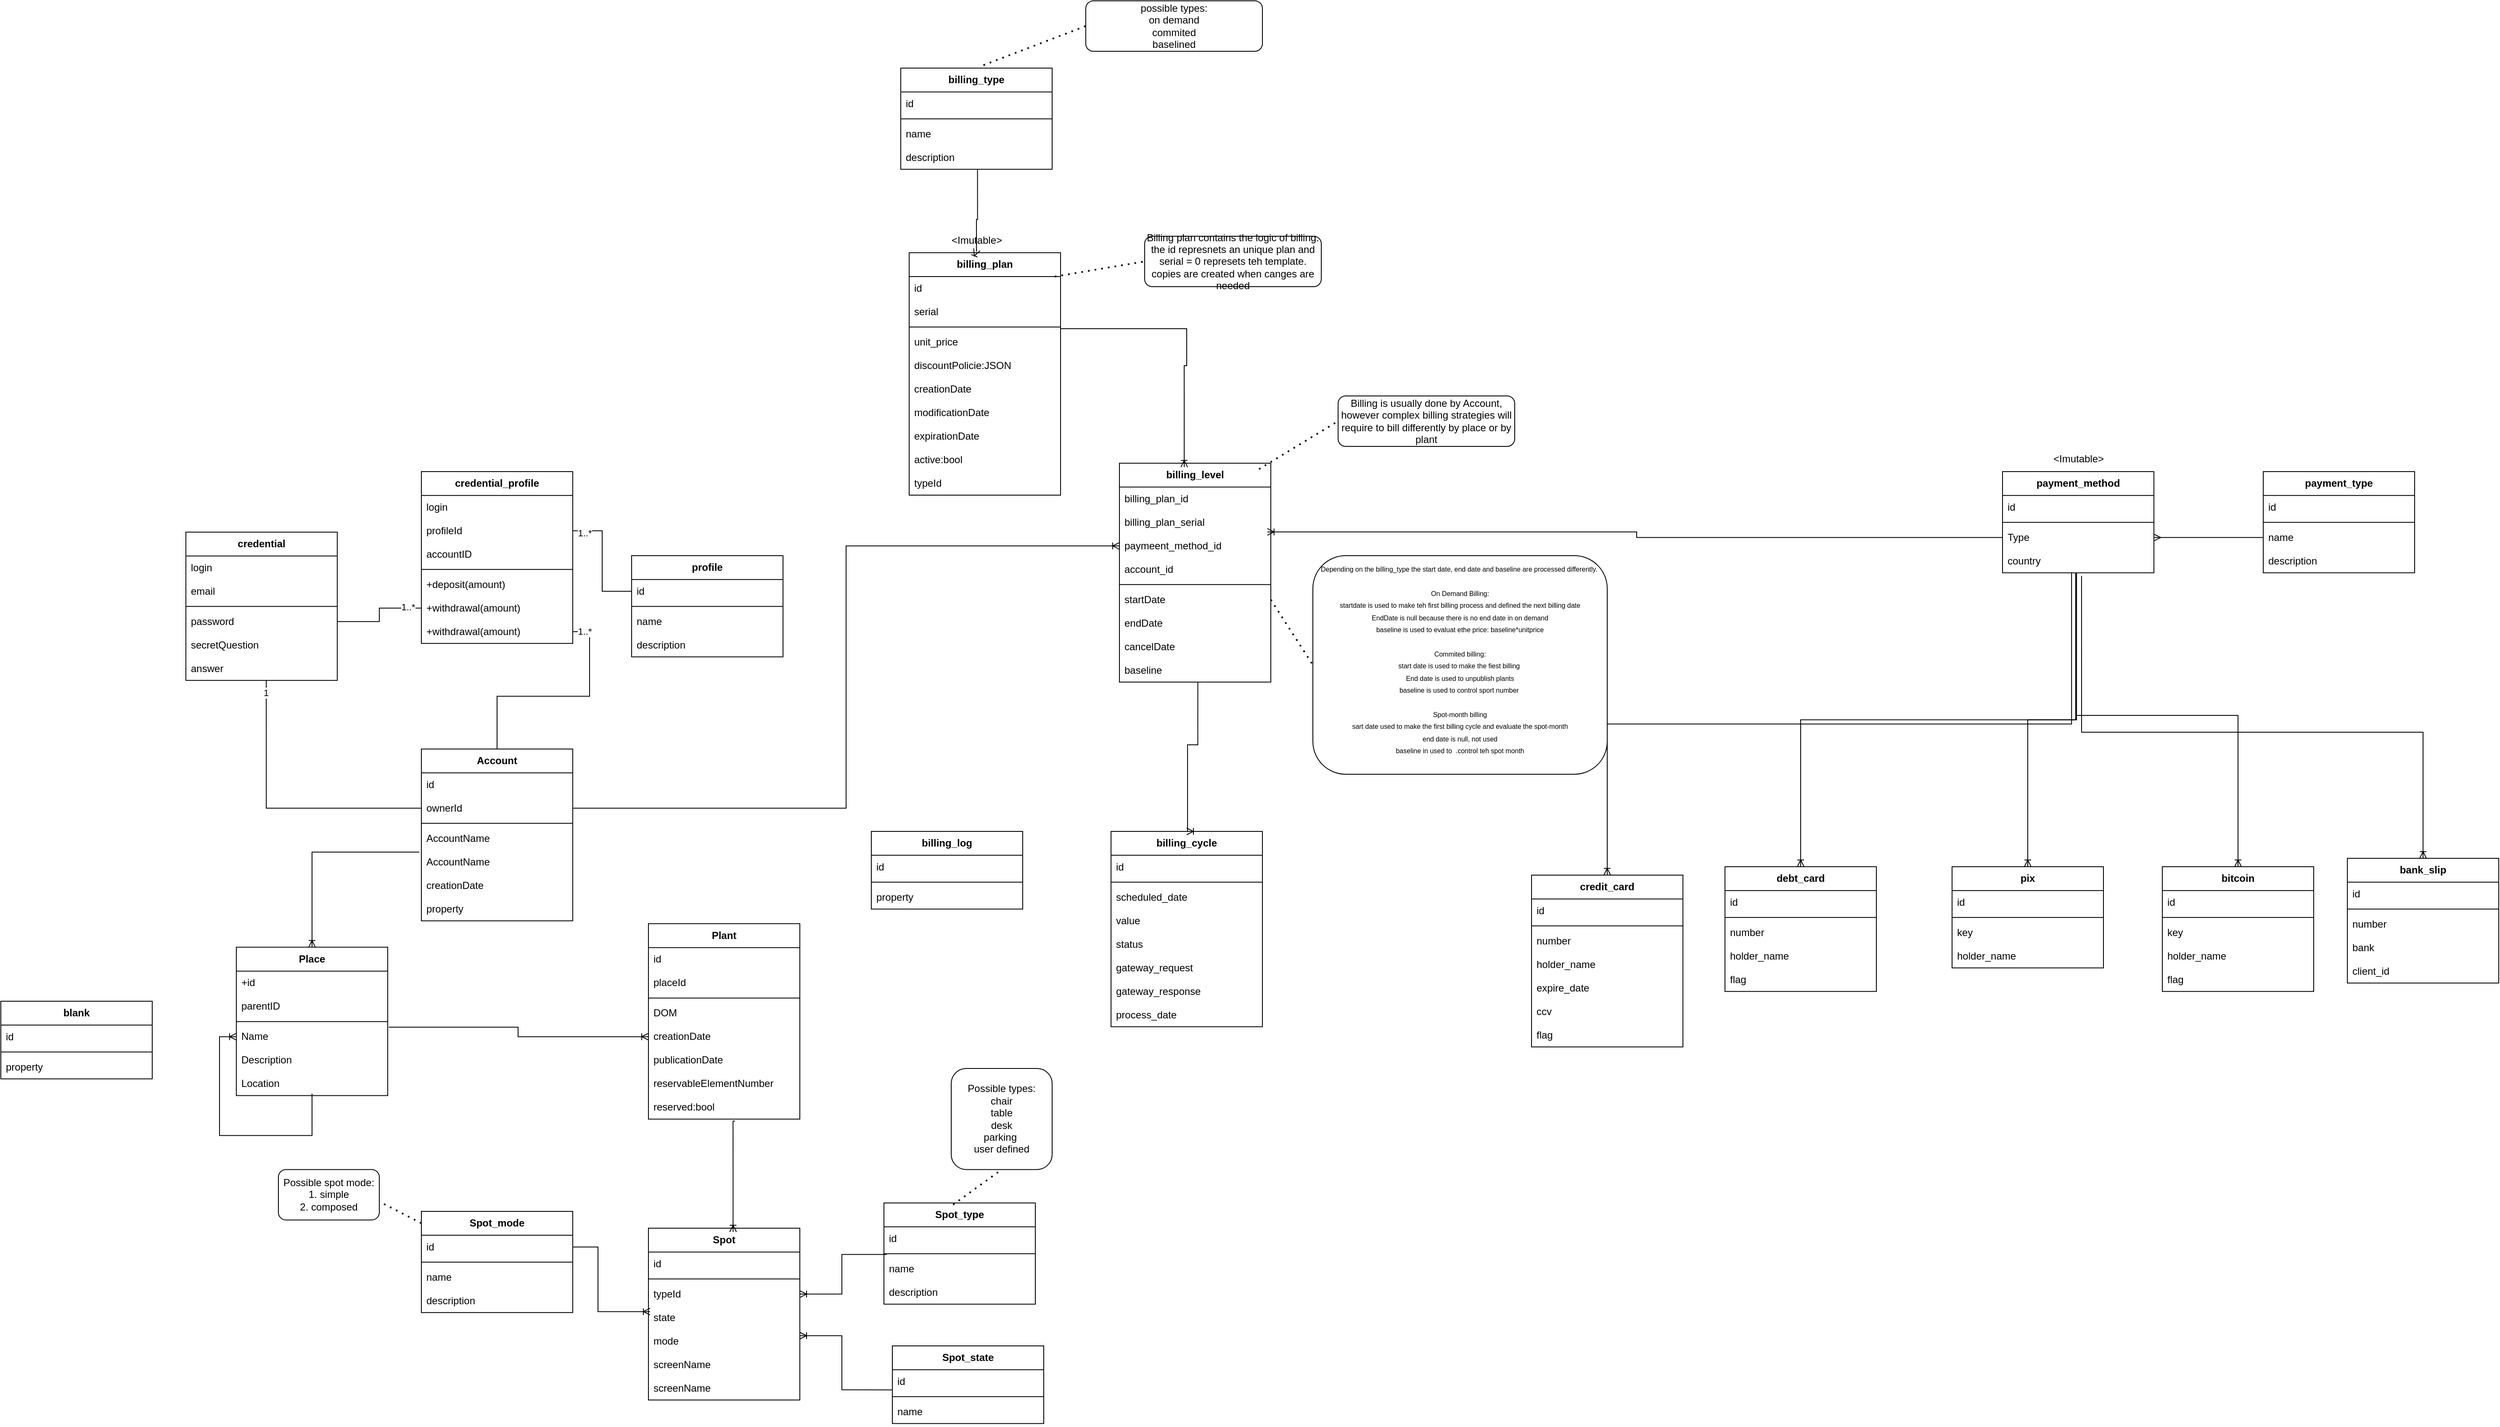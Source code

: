 <mxfile version="25.0.3" pages="2">
  <diagram name="ERM" id="x2t5C4RU685nWMusXcoe">
    <mxGraphModel grid="1" page="1" gridSize="10" guides="1" tooltips="1" connect="1" arrows="1" fold="1" pageScale="1" pageWidth="850" pageHeight="1100" math="0" shadow="0">
      <root>
        <mxCell id="0" />
        <mxCell id="1" parent="0" />
        <mxCell id="wzfwyT9dnHNH-9bryAYG-8" value="Plant" style="swimlane;fontStyle=1;align=center;verticalAlign=top;childLayout=stackLayout;horizontal=1;startSize=28.4;horizontalStack=0;resizeParent=1;resizeParentMax=0;resizeLast=0;collapsible=0;marginBottom=0;" parent="1" vertex="1">
          <mxGeometry x="830" y="477.8" width="180" height="232.4" as="geometry" />
        </mxCell>
        <mxCell id="wzfwyT9dnHNH-9bryAYG-23" value="id" style="text;strokeColor=none;fillColor=none;align=left;verticalAlign=top;spacingLeft=4;spacingRight=4;overflow=hidden;rotatable=0;points=[[0,0.5],[1,0.5]];portConstraint=eastwest;" parent="wzfwyT9dnHNH-9bryAYG-8" vertex="1">
          <mxGeometry y="28.4" width="180" height="28" as="geometry" />
        </mxCell>
        <mxCell id="wzfwyT9dnHNH-9bryAYG-9" value="placeId" style="text;strokeColor=none;fillColor=none;align=left;verticalAlign=top;spacingLeft=4;spacingRight=4;overflow=hidden;rotatable=0;points=[[0,0.5],[1,0.5]];portConstraint=eastwest;" parent="wzfwyT9dnHNH-9bryAYG-8" vertex="1">
          <mxGeometry y="56.4" width="180" height="28" as="geometry" />
        </mxCell>
        <mxCell id="wzfwyT9dnHNH-9bryAYG-11" style="line;strokeWidth=1;fillColor=none;align=left;verticalAlign=middle;spacingTop=-1;spacingLeft=3;spacingRight=3;rotatable=0;labelPosition=right;points=[];portConstraint=eastwest;strokeColor=inherit;" parent="wzfwyT9dnHNH-9bryAYG-8" vertex="1">
          <mxGeometry y="84.4" width="180" height="8" as="geometry" />
        </mxCell>
        <mxCell id="wzfwyT9dnHNH-9bryAYG-12" value="DOM" style="text;strokeColor=none;fillColor=none;align=left;verticalAlign=top;spacingLeft=4;spacingRight=4;overflow=hidden;rotatable=0;points=[[0,0.5],[1,0.5]];portConstraint=eastwest;" parent="wzfwyT9dnHNH-9bryAYG-8" vertex="1">
          <mxGeometry y="92.4" width="180" height="28" as="geometry" />
        </mxCell>
        <mxCell id="wzfwyT9dnHNH-9bryAYG-62" value="creationDate" style="text;strokeColor=none;fillColor=none;align=left;verticalAlign=top;spacingLeft=4;spacingRight=4;overflow=hidden;rotatable=0;points=[[0,0.5],[1,0.5]];portConstraint=eastwest;" parent="wzfwyT9dnHNH-9bryAYG-8" vertex="1">
          <mxGeometry y="120.4" width="180" height="28" as="geometry" />
        </mxCell>
        <mxCell id="wzfwyT9dnHNH-9bryAYG-13" value="publicationDate" style="text;strokeColor=none;fillColor=none;align=left;verticalAlign=top;spacingLeft=4;spacingRight=4;overflow=hidden;rotatable=0;points=[[0,0.5],[1,0.5]];portConstraint=eastwest;" parent="wzfwyT9dnHNH-9bryAYG-8" vertex="1">
          <mxGeometry y="148.4" width="180" height="28" as="geometry" />
        </mxCell>
        <mxCell id="wzfwyT9dnHNH-9bryAYG-66" value="reservableElementNumber" style="text;strokeColor=none;fillColor=none;align=left;verticalAlign=top;spacingLeft=4;spacingRight=4;overflow=hidden;rotatable=0;points=[[0,0.5],[1,0.5]];portConstraint=eastwest;" parent="wzfwyT9dnHNH-9bryAYG-8" vertex="1">
          <mxGeometry y="176.4" width="180" height="28" as="geometry" />
        </mxCell>
        <mxCell id="wzfwyT9dnHNH-9bryAYG-67" value="reserved:bool" style="text;strokeColor=none;fillColor=none;align=left;verticalAlign=top;spacingLeft=4;spacingRight=4;overflow=hidden;rotatable=0;points=[[0,0.5],[1,0.5]];portConstraint=eastwest;" parent="wzfwyT9dnHNH-9bryAYG-8" vertex="1">
          <mxGeometry y="204.4" width="180" height="28" as="geometry" />
        </mxCell>
        <mxCell id="wzfwyT9dnHNH-9bryAYG-15" value="Place" style="swimlane;fontStyle=1;align=center;verticalAlign=top;childLayout=stackLayout;horizontal=1;startSize=28.4;horizontalStack=0;resizeParent=1;resizeParentMax=0;resizeLast=0;collapsible=0;marginBottom=0;" parent="1" vertex="1">
          <mxGeometry x="340" y="505.8" width="180" height="176.4" as="geometry" />
        </mxCell>
        <mxCell id="wzfwyT9dnHNH-9bryAYG-16" value="+id" style="text;strokeColor=none;fillColor=none;align=left;verticalAlign=top;spacingLeft=4;spacingRight=4;overflow=hidden;rotatable=0;points=[[0,0.5],[1,0.5]];portConstraint=eastwest;" parent="wzfwyT9dnHNH-9bryAYG-15" vertex="1">
          <mxGeometry y="28.4" width="180" height="28" as="geometry" />
        </mxCell>
        <mxCell id="wzfwyT9dnHNH-9bryAYG-64" value="parentID" style="text;strokeColor=none;fillColor=none;align=left;verticalAlign=top;spacingLeft=4;spacingRight=4;overflow=hidden;rotatable=0;points=[[0,0.5],[1,0.5]];portConstraint=eastwest;" parent="wzfwyT9dnHNH-9bryAYG-15" vertex="1">
          <mxGeometry y="56.4" width="180" height="28" as="geometry" />
        </mxCell>
        <mxCell id="wzfwyT9dnHNH-9bryAYG-18" style="line;strokeWidth=1;fillColor=none;align=left;verticalAlign=middle;spacingTop=-1;spacingLeft=3;spacingRight=3;rotatable=0;labelPosition=right;points=[];portConstraint=eastwest;strokeColor=inherit;" parent="wzfwyT9dnHNH-9bryAYG-15" vertex="1">
          <mxGeometry y="84.4" width="180" height="8" as="geometry" />
        </mxCell>
        <mxCell id="wzfwyT9dnHNH-9bryAYG-19" value="Name" style="text;strokeColor=none;fillColor=none;align=left;verticalAlign=top;spacingLeft=4;spacingRight=4;overflow=hidden;rotatable=0;points=[[0,0.5],[1,0.5]];portConstraint=eastwest;" parent="wzfwyT9dnHNH-9bryAYG-15" vertex="1">
          <mxGeometry y="92.4" width="180" height="28" as="geometry" />
        </mxCell>
        <mxCell id="wzfwyT9dnHNH-9bryAYG-20" value="Description" style="text;strokeColor=none;fillColor=none;align=left;verticalAlign=top;spacingLeft=4;spacingRight=4;overflow=hidden;rotatable=0;points=[[0,0.5],[1,0.5]];portConstraint=eastwest;" parent="wzfwyT9dnHNH-9bryAYG-15" vertex="1">
          <mxGeometry y="120.4" width="180" height="28" as="geometry" />
        </mxCell>
        <mxCell id="wzfwyT9dnHNH-9bryAYG-21" value="Location" style="text;strokeColor=none;fillColor=none;align=left;verticalAlign=top;spacingLeft=4;spacingRight=4;overflow=hidden;rotatable=0;points=[[0,0.5],[1,0.5]];portConstraint=eastwest;" parent="wzfwyT9dnHNH-9bryAYG-15" vertex="1">
          <mxGeometry y="148.4" width="180" height="28" as="geometry" />
        </mxCell>
        <mxCell id="5vuUj61PaA2XdSbD405M-61" style="edgeStyle=orthogonalEdgeStyle;rounded=0;orthogonalLoop=1;jettySize=auto;html=1;endArrow=ERoneToMany;endFill=0;exitX=0.5;exitY=0.921;exitDx=0;exitDy=0;exitPerimeter=0;entryX=0;entryY=0.5;entryDx=0;entryDy=0;" parent="wzfwyT9dnHNH-9bryAYG-15" source="wzfwyT9dnHNH-9bryAYG-21" target="wzfwyT9dnHNH-9bryAYG-19" edge="1">
          <mxGeometry relative="1" as="geometry">
            <mxPoint x="228" y="-102.8" as="sourcePoint" />
            <mxPoint x="100" y="10.2" as="targetPoint" />
            <Array as="points">
              <mxPoint x="90" y="224" />
              <mxPoint x="-20" y="224" />
              <mxPoint x="-20" y="106" />
            </Array>
          </mxGeometry>
        </mxCell>
        <mxCell id="wzfwyT9dnHNH-9bryAYG-29" value="credential" style="swimlane;fontStyle=1;align=center;verticalAlign=top;childLayout=stackLayout;horizontal=1;startSize=28.4;horizontalStack=0;resizeParent=1;resizeParentMax=0;resizeLast=0;collapsible=0;marginBottom=0;" parent="1" vertex="1">
          <mxGeometry x="280" y="12" width="180" height="176.4" as="geometry" />
        </mxCell>
        <mxCell id="wzfwyT9dnHNH-9bryAYG-30" value="login" style="text;strokeColor=none;fillColor=none;align=left;verticalAlign=top;spacingLeft=4;spacingRight=4;overflow=hidden;rotatable=0;points=[[0,0.5],[1,0.5]];portConstraint=eastwest;" parent="wzfwyT9dnHNH-9bryAYG-29" vertex="1">
          <mxGeometry y="28.4" width="180" height="28" as="geometry" />
        </mxCell>
        <mxCell id="wzfwyT9dnHNH-9bryAYG-31" value="email" style="text;strokeColor=none;fillColor=none;align=left;verticalAlign=top;spacingLeft=4;spacingRight=4;overflow=hidden;rotatable=0;points=[[0,0.5],[1,0.5]];portConstraint=eastwest;" parent="wzfwyT9dnHNH-9bryAYG-29" vertex="1">
          <mxGeometry y="56.4" width="180" height="28" as="geometry" />
        </mxCell>
        <mxCell id="wzfwyT9dnHNH-9bryAYG-32" style="line;strokeWidth=1;fillColor=none;align=left;verticalAlign=middle;spacingTop=-1;spacingLeft=3;spacingRight=3;rotatable=0;labelPosition=right;points=[];portConstraint=eastwest;strokeColor=inherit;" parent="wzfwyT9dnHNH-9bryAYG-29" vertex="1">
          <mxGeometry y="84.4" width="180" height="8" as="geometry" />
        </mxCell>
        <mxCell id="wzfwyT9dnHNH-9bryAYG-33" value="password" style="text;strokeColor=none;fillColor=none;align=left;verticalAlign=top;spacingLeft=4;spacingRight=4;overflow=hidden;rotatable=0;points=[[0,0.5],[1,0.5]];portConstraint=eastwest;" parent="wzfwyT9dnHNH-9bryAYG-29" vertex="1">
          <mxGeometry y="92.4" width="180" height="28" as="geometry" />
        </mxCell>
        <mxCell id="wzfwyT9dnHNH-9bryAYG-34" value="secretQuestion" style="text;strokeColor=none;fillColor=none;align=left;verticalAlign=top;spacingLeft=4;spacingRight=4;overflow=hidden;rotatable=0;points=[[0,0.5],[1,0.5]];portConstraint=eastwest;" parent="wzfwyT9dnHNH-9bryAYG-29" vertex="1">
          <mxGeometry y="120.4" width="180" height="28" as="geometry" />
        </mxCell>
        <mxCell id="wzfwyT9dnHNH-9bryAYG-35" value="answer" style="text;strokeColor=none;fillColor=none;align=left;verticalAlign=top;spacingLeft=4;spacingRight=4;overflow=hidden;rotatable=0;points=[[0,0.5],[1,0.5]];portConstraint=eastwest;" parent="wzfwyT9dnHNH-9bryAYG-29" vertex="1">
          <mxGeometry y="148.4" width="180" height="28" as="geometry" />
        </mxCell>
        <mxCell id="wzfwyT9dnHNH-9bryAYG-36" value="profile" style="swimlane;fontStyle=1;align=center;verticalAlign=top;childLayout=stackLayout;horizontal=1;startSize=28.4;horizontalStack=0;resizeParent=1;resizeParentMax=0;resizeLast=0;collapsible=0;marginBottom=0;" parent="1" vertex="1">
          <mxGeometry x="810" y="40" width="180" height="120.4" as="geometry" />
        </mxCell>
        <mxCell id="wzfwyT9dnHNH-9bryAYG-37" value="id" style="text;strokeColor=none;fillColor=none;align=left;verticalAlign=top;spacingLeft=4;spacingRight=4;overflow=hidden;rotatable=0;points=[[0,0.5],[1,0.5]];portConstraint=eastwest;" parent="wzfwyT9dnHNH-9bryAYG-36" vertex="1">
          <mxGeometry y="28.4" width="180" height="28" as="geometry" />
        </mxCell>
        <mxCell id="wzfwyT9dnHNH-9bryAYG-39" style="line;strokeWidth=1;fillColor=none;align=left;verticalAlign=middle;spacingTop=-1;spacingLeft=3;spacingRight=3;rotatable=0;labelPosition=right;points=[];portConstraint=eastwest;strokeColor=inherit;" parent="wzfwyT9dnHNH-9bryAYG-36" vertex="1">
          <mxGeometry y="56.4" width="180" height="8" as="geometry" />
        </mxCell>
        <mxCell id="wzfwyT9dnHNH-9bryAYG-40" value="name" style="text;strokeColor=none;fillColor=none;align=left;verticalAlign=top;spacingLeft=4;spacingRight=4;overflow=hidden;rotatable=0;points=[[0,0.5],[1,0.5]];portConstraint=eastwest;" parent="wzfwyT9dnHNH-9bryAYG-36" vertex="1">
          <mxGeometry y="64.4" width="180" height="28" as="geometry" />
        </mxCell>
        <mxCell id="wzfwyT9dnHNH-9bryAYG-41" value="description" style="text;strokeColor=none;fillColor=none;align=left;verticalAlign=top;spacingLeft=4;spacingRight=4;overflow=hidden;rotatable=0;points=[[0,0.5],[1,0.5]];portConstraint=eastwest;" parent="wzfwyT9dnHNH-9bryAYG-36" vertex="1">
          <mxGeometry y="92.4" width="180" height="28" as="geometry" />
        </mxCell>
        <mxCell id="wzfwyT9dnHNH-9bryAYG-43" value="credential_profile" style="swimlane;fontStyle=1;align=center;verticalAlign=top;childLayout=stackLayout;horizontal=1;startSize=28.4;horizontalStack=0;resizeParent=1;resizeParentMax=0;resizeLast=0;collapsible=0;marginBottom=0;" parent="1" vertex="1">
          <mxGeometry x="560" y="-60" width="180" height="204.4" as="geometry" />
        </mxCell>
        <mxCell id="wzfwyT9dnHNH-9bryAYG-44" value="login" style="text;strokeColor=none;fillColor=none;align=left;verticalAlign=top;spacingLeft=4;spacingRight=4;overflow=hidden;rotatable=0;points=[[0,0.5],[1,0.5]];portConstraint=eastwest;" parent="wzfwyT9dnHNH-9bryAYG-43" vertex="1">
          <mxGeometry y="28.4" width="180" height="28" as="geometry" />
        </mxCell>
        <mxCell id="wzfwyT9dnHNH-9bryAYG-45" value="profileId" style="text;strokeColor=none;fillColor=none;align=left;verticalAlign=top;spacingLeft=4;spacingRight=4;overflow=hidden;rotatable=0;points=[[0,0.5],[1,0.5]];portConstraint=eastwest;" parent="wzfwyT9dnHNH-9bryAYG-43" vertex="1">
          <mxGeometry y="56.4" width="180" height="28" as="geometry" />
        </mxCell>
        <mxCell id="wzfwyT9dnHNH-9bryAYG-85" value="accountID" style="text;strokeColor=none;fillColor=none;align=left;verticalAlign=top;spacingLeft=4;spacingRight=4;overflow=hidden;rotatable=0;points=[[0,0.5],[1,0.5]];portConstraint=eastwest;" parent="wzfwyT9dnHNH-9bryAYG-43" vertex="1">
          <mxGeometry y="84.4" width="180" height="28" as="geometry" />
        </mxCell>
        <mxCell id="wzfwyT9dnHNH-9bryAYG-46" style="line;strokeWidth=1;fillColor=none;align=left;verticalAlign=middle;spacingTop=-1;spacingLeft=3;spacingRight=3;rotatable=0;labelPosition=right;points=[];portConstraint=eastwest;strokeColor=inherit;" parent="wzfwyT9dnHNH-9bryAYG-43" vertex="1">
          <mxGeometry y="112.4" width="180" height="8" as="geometry" />
        </mxCell>
        <mxCell id="wzfwyT9dnHNH-9bryAYG-47" value="+deposit(amount)" style="text;strokeColor=none;fillColor=none;align=left;verticalAlign=top;spacingLeft=4;spacingRight=4;overflow=hidden;rotatable=0;points=[[0,0.5],[1,0.5]];portConstraint=eastwest;" parent="wzfwyT9dnHNH-9bryAYG-43" vertex="1">
          <mxGeometry y="120.4" width="180" height="28" as="geometry" />
        </mxCell>
        <mxCell id="wzfwyT9dnHNH-9bryAYG-48" value="+withdrawal(amount)" style="text;strokeColor=none;fillColor=none;align=left;verticalAlign=top;spacingLeft=4;spacingRight=4;overflow=hidden;rotatable=0;points=[[0,0.5],[1,0.5]];portConstraint=eastwest;" parent="wzfwyT9dnHNH-9bryAYG-43" vertex="1">
          <mxGeometry y="148.4" width="180" height="28" as="geometry" />
        </mxCell>
        <mxCell id="wzfwyT9dnHNH-9bryAYG-49" value="+withdrawal(amount)" style="text;strokeColor=none;fillColor=none;align=left;verticalAlign=top;spacingLeft=4;spacingRight=4;overflow=hidden;rotatable=0;points=[[0,0.5],[1,0.5]];portConstraint=eastwest;" parent="wzfwyT9dnHNH-9bryAYG-43" vertex="1">
          <mxGeometry y="176.4" width="180" height="28" as="geometry" />
        </mxCell>
        <mxCell id="wzfwyT9dnHNH-9bryAYG-50" value="blank" style="swimlane;fontStyle=1;align=center;verticalAlign=top;childLayout=stackLayout;horizontal=1;startSize=28.4;horizontalStack=0;resizeParent=1;resizeParentMax=0;resizeLast=0;collapsible=0;marginBottom=0;" parent="1" vertex="1">
          <mxGeometry x="60" y="570" width="180" height="92.4" as="geometry" />
        </mxCell>
        <mxCell id="wzfwyT9dnHNH-9bryAYG-51" value="id" style="text;strokeColor=none;fillColor=none;align=left;verticalAlign=top;spacingLeft=4;spacingRight=4;overflow=hidden;rotatable=0;points=[[0,0.5],[1,0.5]];portConstraint=eastwest;" parent="wzfwyT9dnHNH-9bryAYG-50" vertex="1">
          <mxGeometry y="28.4" width="180" height="28" as="geometry" />
        </mxCell>
        <mxCell id="wzfwyT9dnHNH-9bryAYG-53" style="line;strokeWidth=1;fillColor=none;align=left;verticalAlign=middle;spacingTop=-1;spacingLeft=3;spacingRight=3;rotatable=0;labelPosition=right;points=[];portConstraint=eastwest;strokeColor=inherit;" parent="wzfwyT9dnHNH-9bryAYG-50" vertex="1">
          <mxGeometry y="56.4" width="180" height="8" as="geometry" />
        </mxCell>
        <mxCell id="wzfwyT9dnHNH-9bryAYG-56" value="property" style="text;strokeColor=none;fillColor=none;align=left;verticalAlign=top;spacingLeft=4;spacingRight=4;overflow=hidden;rotatable=0;points=[[0,0.5],[1,0.5]];portConstraint=eastwest;" parent="wzfwyT9dnHNH-9bryAYG-50" vertex="1">
          <mxGeometry y="64.4" width="180" height="28" as="geometry" />
        </mxCell>
        <mxCell id="wzfwyT9dnHNH-9bryAYG-57" value="" style="edgeStyle=orthogonalEdgeStyle;rounded=0;orthogonalLoop=1;jettySize=auto;html=1;endArrow=none;endFill=0;" parent="1" source="wzfwyT9dnHNH-9bryAYG-33" target="wzfwyT9dnHNH-9bryAYG-48" edge="1">
          <mxGeometry relative="1" as="geometry" />
        </mxCell>
        <mxCell id="wzfwyT9dnHNH-9bryAYG-58" value="1..*" style="edgeLabel;html=1;align=center;verticalAlign=middle;resizable=0;points=[];" parent="wzfwyT9dnHNH-9bryAYG-57" vertex="1" connectable="0">
          <mxGeometry x="0.719" y="2" relative="1" as="geometry">
            <mxPoint as="offset" />
          </mxGeometry>
        </mxCell>
        <mxCell id="wzfwyT9dnHNH-9bryAYG-59" value="" style="edgeStyle=orthogonalEdgeStyle;rounded=0;orthogonalLoop=1;jettySize=auto;html=1;endArrow=none;endFill=0;" parent="1" source="wzfwyT9dnHNH-9bryAYG-37" target="wzfwyT9dnHNH-9bryAYG-45" edge="1">
          <mxGeometry relative="1" as="geometry" />
        </mxCell>
        <mxCell id="wzfwyT9dnHNH-9bryAYG-60" value="1..*" style="edgeLabel;html=1;align=center;verticalAlign=middle;resizable=0;points=[];" parent="wzfwyT9dnHNH-9bryAYG-59" vertex="1" connectable="0">
          <mxGeometry x="0.806" y="2" relative="1" as="geometry">
            <mxPoint as="offset" />
          </mxGeometry>
        </mxCell>
        <mxCell id="wzfwyT9dnHNH-9bryAYG-69" value="payment_method" style="swimlane;fontStyle=1;align=center;verticalAlign=top;childLayout=stackLayout;horizontal=1;startSize=28.4;horizontalStack=0;resizeParent=1;resizeParentMax=0;resizeLast=0;collapsible=0;marginBottom=0;" parent="1" vertex="1">
          <mxGeometry x="2440" y="-60" width="180" height="120.4" as="geometry" />
        </mxCell>
        <mxCell id="wzfwyT9dnHNH-9bryAYG-70" value="id" style="text;strokeColor=none;fillColor=none;align=left;verticalAlign=top;spacingLeft=4;spacingRight=4;overflow=hidden;rotatable=0;points=[[0,0.5],[1,0.5]];portConstraint=eastwest;" parent="wzfwyT9dnHNH-9bryAYG-69" vertex="1">
          <mxGeometry y="28.4" width="180" height="28" as="geometry" />
        </mxCell>
        <mxCell id="wzfwyT9dnHNH-9bryAYG-71" style="line;strokeWidth=1;fillColor=none;align=left;verticalAlign=middle;spacingTop=-1;spacingLeft=3;spacingRight=3;rotatable=0;labelPosition=right;points=[];portConstraint=eastwest;strokeColor=inherit;" parent="wzfwyT9dnHNH-9bryAYG-69" vertex="1">
          <mxGeometry y="56.4" width="180" height="8" as="geometry" />
        </mxCell>
        <mxCell id="wzfwyT9dnHNH-9bryAYG-72" value="Type" style="text;strokeColor=none;fillColor=none;align=left;verticalAlign=top;spacingLeft=4;spacingRight=4;overflow=hidden;rotatable=0;points=[[0,0.5],[1,0.5]];portConstraint=eastwest;" parent="wzfwyT9dnHNH-9bryAYG-69" vertex="1">
          <mxGeometry y="64.4" width="180" height="28" as="geometry" />
        </mxCell>
        <mxCell id="5vuUj61PaA2XdSbD405M-2" value="country" style="text;strokeColor=none;fillColor=none;align=left;verticalAlign=top;spacingLeft=4;spacingRight=4;overflow=hidden;rotatable=0;points=[[0,0.5],[1,0.5]];portConstraint=eastwest;" parent="wzfwyT9dnHNH-9bryAYG-69" vertex="1">
          <mxGeometry y="92.4" width="180" height="28" as="geometry" />
        </mxCell>
        <mxCell id="wzfwyT9dnHNH-9bryAYG-81" value="" style="edgeStyle=orthogonalEdgeStyle;rounded=0;orthogonalLoop=1;jettySize=auto;html=1;endArrow=none;endFill=0;" parent="1" source="wzfwyT9dnHNH-9bryAYG-73" target="wzfwyT9dnHNH-9bryAYG-49" edge="1">
          <mxGeometry relative="1" as="geometry" />
        </mxCell>
        <mxCell id="wzfwyT9dnHNH-9bryAYG-87" value="1..*" style="edgeLabel;html=1;align=center;verticalAlign=middle;resizable=0;points=[];" parent="wzfwyT9dnHNH-9bryAYG-81" vertex="1" connectable="0">
          <mxGeometry x="0.895" y="-1" relative="1" as="geometry">
            <mxPoint as="offset" />
          </mxGeometry>
        </mxCell>
        <mxCell id="wzfwyT9dnHNH-9bryAYG-73" value="Account" style="swimlane;fontStyle=1;align=center;verticalAlign=top;childLayout=stackLayout;horizontal=1;startSize=28.4;horizontalStack=0;resizeParent=1;resizeParentMax=0;resizeLast=0;collapsible=0;marginBottom=0;" parent="1" vertex="1">
          <mxGeometry x="560" y="270" width="180" height="204.4" as="geometry" />
        </mxCell>
        <mxCell id="wzfwyT9dnHNH-9bryAYG-80" value="id" style="text;strokeColor=none;fillColor=none;align=left;verticalAlign=top;spacingLeft=4;spacingRight=4;overflow=hidden;rotatable=0;points=[[0,0.5],[1,0.5]];portConstraint=eastwest;" parent="wzfwyT9dnHNH-9bryAYG-73" vertex="1">
          <mxGeometry y="28.4" width="180" height="28" as="geometry" />
        </mxCell>
        <mxCell id="wzfwyT9dnHNH-9bryAYG-74" value="ownerId" style="text;strokeColor=none;fillColor=none;align=left;verticalAlign=top;spacingLeft=4;spacingRight=4;overflow=hidden;rotatable=0;points=[[0,0.5],[1,0.5]];portConstraint=eastwest;" parent="wzfwyT9dnHNH-9bryAYG-73" vertex="1">
          <mxGeometry y="56.4" width="180" height="28" as="geometry" />
        </mxCell>
        <mxCell id="wzfwyT9dnHNH-9bryAYG-75" style="line;strokeWidth=1;fillColor=none;align=left;verticalAlign=middle;spacingTop=-1;spacingLeft=3;spacingRight=3;rotatable=0;labelPosition=right;points=[];portConstraint=eastwest;strokeColor=inherit;" parent="wzfwyT9dnHNH-9bryAYG-73" vertex="1">
          <mxGeometry y="84.4" width="180" height="8" as="geometry" />
        </mxCell>
        <mxCell id="wzfwyT9dnHNH-9bryAYG-82" value="AccountName" style="text;strokeColor=none;fillColor=none;align=left;verticalAlign=top;spacingLeft=4;spacingRight=4;overflow=hidden;rotatable=0;points=[[0,0.5],[1,0.5]];portConstraint=eastwest;" parent="wzfwyT9dnHNH-9bryAYG-73" vertex="1">
          <mxGeometry y="92.4" width="180" height="28" as="geometry" />
        </mxCell>
        <mxCell id="wzfwyT9dnHNH-9bryAYG-78" value="AccountName" style="text;strokeColor=none;fillColor=none;align=left;verticalAlign=top;spacingLeft=4;spacingRight=4;overflow=hidden;rotatable=0;points=[[0,0.5],[1,0.5]];portConstraint=eastwest;" parent="wzfwyT9dnHNH-9bryAYG-73" vertex="1">
          <mxGeometry y="120.4" width="180" height="28" as="geometry" />
        </mxCell>
        <mxCell id="wzfwyT9dnHNH-9bryAYG-79" value="creationDate" style="text;strokeColor=none;fillColor=none;align=left;verticalAlign=top;spacingLeft=4;spacingRight=4;overflow=hidden;rotatable=0;points=[[0,0.5],[1,0.5]];portConstraint=eastwest;" parent="wzfwyT9dnHNH-9bryAYG-73" vertex="1">
          <mxGeometry y="148.4" width="180" height="28" as="geometry" />
        </mxCell>
        <mxCell id="wzfwyT9dnHNH-9bryAYG-76" value="property" style="text;strokeColor=none;fillColor=none;align=left;verticalAlign=top;spacingLeft=4;spacingRight=4;overflow=hidden;rotatable=0;points=[[0,0.5],[1,0.5]];portConstraint=eastwest;" parent="wzfwyT9dnHNH-9bryAYG-73" vertex="1">
          <mxGeometry y="176.4" width="180" height="28" as="geometry" />
        </mxCell>
        <mxCell id="wzfwyT9dnHNH-9bryAYG-89" style="edgeStyle=orthogonalEdgeStyle;rounded=0;orthogonalLoop=1;jettySize=auto;html=1;entryX=0.531;entryY=1.003;entryDx=0;entryDy=0;entryPerimeter=0;endArrow=none;endFill=0;" parent="1" source="wzfwyT9dnHNH-9bryAYG-74" target="wzfwyT9dnHNH-9bryAYG-35" edge="1">
          <mxGeometry relative="1" as="geometry" />
        </mxCell>
        <mxCell id="wzfwyT9dnHNH-9bryAYG-90" value="1" style="edgeLabel;html=1;align=center;verticalAlign=middle;resizable=0;points=[];" parent="wzfwyT9dnHNH-9bryAYG-89" vertex="1" connectable="0">
          <mxGeometry x="0.918" y="1" relative="1" as="geometry">
            <mxPoint as="offset" />
          </mxGeometry>
        </mxCell>
        <mxCell id="RUYIQAWD2LKwz4ouAwsY-1" value="billing_plan" style="swimlane;fontStyle=1;align=center;verticalAlign=top;childLayout=stackLayout;horizontal=1;startSize=28.4;horizontalStack=0;resizeParent=1;resizeParentMax=0;resizeLast=0;collapsible=0;marginBottom=0;" parent="1" vertex="1">
          <mxGeometry x="1140" y="-320.4" width="180" height="288.4" as="geometry" />
        </mxCell>
        <mxCell id="RUYIQAWD2LKwz4ouAwsY-2" value="id" style="text;strokeColor=none;fillColor=none;align=left;verticalAlign=top;spacingLeft=4;spacingRight=4;overflow=hidden;rotatable=0;points=[[0,0.5],[1,0.5]];portConstraint=eastwest;" parent="RUYIQAWD2LKwz4ouAwsY-1" vertex="1">
          <mxGeometry y="28.4" width="180" height="28" as="geometry" />
        </mxCell>
        <mxCell id="5vuUj61PaA2XdSbD405M-66" value="serial" style="text;strokeColor=none;fillColor=none;align=left;verticalAlign=top;spacingLeft=4;spacingRight=4;overflow=hidden;rotatable=0;points=[[0,0.5],[1,0.5]];portConstraint=eastwest;" parent="RUYIQAWD2LKwz4ouAwsY-1" vertex="1">
          <mxGeometry y="56.4" width="180" height="28" as="geometry" />
        </mxCell>
        <mxCell id="RUYIQAWD2LKwz4ouAwsY-3" style="line;strokeWidth=1;fillColor=none;align=left;verticalAlign=middle;spacingTop=-1;spacingLeft=3;spacingRight=3;rotatable=0;labelPosition=right;points=[];portConstraint=eastwest;strokeColor=inherit;" parent="RUYIQAWD2LKwz4ouAwsY-1" vertex="1">
          <mxGeometry y="84.4" width="180" height="8" as="geometry" />
        </mxCell>
        <mxCell id="5vuUj61PaA2XdSbD405M-65" value="unit_price" style="text;strokeColor=none;fillColor=none;align=left;verticalAlign=top;spacingLeft=4;spacingRight=4;overflow=hidden;rotatable=0;points=[[0,0.5],[1,0.5]];portConstraint=eastwest;" parent="RUYIQAWD2LKwz4ouAwsY-1" vertex="1">
          <mxGeometry y="92.4" width="180" height="28" as="geometry" />
        </mxCell>
        <mxCell id="Ipwv6BsnHtet5vs8D7pE-1" value="discountPolicie:JSON" style="text;strokeColor=none;fillColor=none;align=left;verticalAlign=top;spacingLeft=4;spacingRight=4;overflow=hidden;rotatable=0;points=[[0,0.5],[1,0.5]];portConstraint=eastwest;" parent="RUYIQAWD2LKwz4ouAwsY-1" vertex="1">
          <mxGeometry y="120.4" width="180" height="28" as="geometry" />
        </mxCell>
        <mxCell id="Ipwv6BsnHtet5vs8D7pE-2" value="creationDate" style="text;strokeColor=none;fillColor=none;align=left;verticalAlign=top;spacingLeft=4;spacingRight=4;overflow=hidden;rotatable=0;points=[[0,0.5],[1,0.5]];portConstraint=eastwest;" parent="RUYIQAWD2LKwz4ouAwsY-1" vertex="1">
          <mxGeometry y="148.4" width="180" height="28" as="geometry" />
        </mxCell>
        <mxCell id="Ipwv6BsnHtet5vs8D7pE-3" value="modificationDate" style="text;strokeColor=none;fillColor=none;align=left;verticalAlign=top;spacingLeft=4;spacingRight=4;overflow=hidden;rotatable=0;points=[[0,0.5],[1,0.5]];portConstraint=eastwest;" parent="RUYIQAWD2LKwz4ouAwsY-1" vertex="1">
          <mxGeometry y="176.4" width="180" height="28" as="geometry" />
        </mxCell>
        <mxCell id="Ipwv6BsnHtet5vs8D7pE-4" value="expirationDate" style="text;strokeColor=none;fillColor=none;align=left;verticalAlign=top;spacingLeft=4;spacingRight=4;overflow=hidden;rotatable=0;points=[[0,0.5],[1,0.5]];portConstraint=eastwest;" parent="RUYIQAWD2LKwz4ouAwsY-1" vertex="1">
          <mxGeometry y="204.4" width="180" height="28" as="geometry" />
        </mxCell>
        <mxCell id="RUYIQAWD2LKwz4ouAwsY-4" value="active:bool" style="text;strokeColor=none;fillColor=none;align=left;verticalAlign=top;spacingLeft=4;spacingRight=4;overflow=hidden;rotatable=0;points=[[0,0.5],[1,0.5]];portConstraint=eastwest;" parent="RUYIQAWD2LKwz4ouAwsY-1" vertex="1">
          <mxGeometry y="232.4" width="180" height="28" as="geometry" />
        </mxCell>
        <mxCell id="GrrjClDn0SGh4QmFP-2G-12" value="typeId" style="text;strokeColor=none;fillColor=none;align=left;verticalAlign=top;spacingLeft=4;spacingRight=4;overflow=hidden;rotatable=0;points=[[0,0.5],[1,0.5]];portConstraint=eastwest;" vertex="1" parent="RUYIQAWD2LKwz4ouAwsY-1">
          <mxGeometry y="260.4" width="180" height="28" as="geometry" />
        </mxCell>
        <mxCell id="RUYIQAWD2LKwz4ouAwsY-9" value="billing_cycle" style="swimlane;fontStyle=1;align=center;verticalAlign=top;childLayout=stackLayout;horizontal=1;startSize=28.4;horizontalStack=0;resizeParent=1;resizeParentMax=0;resizeLast=0;collapsible=0;marginBottom=0;" parent="1" vertex="1">
          <mxGeometry x="1380" y="368" width="180" height="232.4" as="geometry" />
        </mxCell>
        <mxCell id="RUYIQAWD2LKwz4ouAwsY-10" value="id" style="text;strokeColor=none;fillColor=none;align=left;verticalAlign=top;spacingLeft=4;spacingRight=4;overflow=hidden;rotatable=0;points=[[0,0.5],[1,0.5]];portConstraint=eastwest;" parent="RUYIQAWD2LKwz4ouAwsY-9" vertex="1">
          <mxGeometry y="28.4" width="180" height="28" as="geometry" />
        </mxCell>
        <mxCell id="RUYIQAWD2LKwz4ouAwsY-11" style="line;strokeWidth=1;fillColor=none;align=left;verticalAlign=middle;spacingTop=-1;spacingLeft=3;spacingRight=3;rotatable=0;labelPosition=right;points=[];portConstraint=eastwest;strokeColor=inherit;" parent="RUYIQAWD2LKwz4ouAwsY-9" vertex="1">
          <mxGeometry y="56.4" width="180" height="8" as="geometry" />
        </mxCell>
        <mxCell id="Ipwv6BsnHtet5vs8D7pE-16" value="scheduled_date" style="text;strokeColor=none;fillColor=none;align=left;verticalAlign=top;spacingLeft=4;spacingRight=4;overflow=hidden;rotatable=0;points=[[0,0.5],[1,0.5]];portConstraint=eastwest;" parent="RUYIQAWD2LKwz4ouAwsY-9" vertex="1">
          <mxGeometry y="64.4" width="180" height="28" as="geometry" />
        </mxCell>
        <mxCell id="Ipwv6BsnHtet5vs8D7pE-15" value="value" style="text;strokeColor=none;fillColor=none;align=left;verticalAlign=top;spacingLeft=4;spacingRight=4;overflow=hidden;rotatable=0;points=[[0,0.5],[1,0.5]];portConstraint=eastwest;" parent="RUYIQAWD2LKwz4ouAwsY-9" vertex="1">
          <mxGeometry y="92.4" width="180" height="28" as="geometry" />
        </mxCell>
        <mxCell id="Ipwv6BsnHtet5vs8D7pE-14" value="status" style="text;strokeColor=none;fillColor=none;align=left;verticalAlign=top;spacingLeft=4;spacingRight=4;overflow=hidden;rotatable=0;points=[[0,0.5],[1,0.5]];portConstraint=eastwest;" parent="RUYIQAWD2LKwz4ouAwsY-9" vertex="1">
          <mxGeometry y="120.4" width="180" height="28" as="geometry" />
        </mxCell>
        <mxCell id="Ipwv6BsnHtet5vs8D7pE-13" value="gateway_request" style="text;strokeColor=none;fillColor=none;align=left;verticalAlign=top;spacingLeft=4;spacingRight=4;overflow=hidden;rotatable=0;points=[[0,0.5],[1,0.5]];portConstraint=eastwest;" parent="RUYIQAWD2LKwz4ouAwsY-9" vertex="1">
          <mxGeometry y="148.4" width="180" height="28" as="geometry" />
        </mxCell>
        <mxCell id="RUYIQAWD2LKwz4ouAwsY-12" value="gateway_response" style="text;strokeColor=none;fillColor=none;align=left;verticalAlign=top;spacingLeft=4;spacingRight=4;overflow=hidden;rotatable=0;points=[[0,0.5],[1,0.5]];portConstraint=eastwest;" parent="RUYIQAWD2LKwz4ouAwsY-9" vertex="1">
          <mxGeometry y="176.4" width="180" height="28" as="geometry" />
        </mxCell>
        <mxCell id="GrrjClDn0SGh4QmFP-2G-22" value="process_date" style="text;strokeColor=none;fillColor=none;align=left;verticalAlign=top;spacingLeft=4;spacingRight=4;overflow=hidden;rotatable=0;points=[[0,0.5],[1,0.5]];portConstraint=eastwest;" vertex="1" parent="RUYIQAWD2LKwz4ouAwsY-9">
          <mxGeometry y="204.4" width="180" height="28" as="geometry" />
        </mxCell>
        <mxCell id="RUYIQAWD2LKwz4ouAwsY-13" value="billing_log" style="swimlane;fontStyle=1;align=center;verticalAlign=top;childLayout=stackLayout;horizontal=1;startSize=28.4;horizontalStack=0;resizeParent=1;resizeParentMax=0;resizeLast=0;collapsible=0;marginBottom=0;" parent="1" vertex="1">
          <mxGeometry x="1095" y="368.0" width="180" height="92.4" as="geometry" />
        </mxCell>
        <mxCell id="RUYIQAWD2LKwz4ouAwsY-14" value="id" style="text;strokeColor=none;fillColor=none;align=left;verticalAlign=top;spacingLeft=4;spacingRight=4;overflow=hidden;rotatable=0;points=[[0,0.5],[1,0.5]];portConstraint=eastwest;" parent="RUYIQAWD2LKwz4ouAwsY-13" vertex="1">
          <mxGeometry y="28.4" width="180" height="28" as="geometry" />
        </mxCell>
        <mxCell id="RUYIQAWD2LKwz4ouAwsY-15" style="line;strokeWidth=1;fillColor=none;align=left;verticalAlign=middle;spacingTop=-1;spacingLeft=3;spacingRight=3;rotatable=0;labelPosition=right;points=[];portConstraint=eastwest;strokeColor=inherit;" parent="RUYIQAWD2LKwz4ouAwsY-13" vertex="1">
          <mxGeometry y="56.4" width="180" height="8" as="geometry" />
        </mxCell>
        <mxCell id="RUYIQAWD2LKwz4ouAwsY-16" value="property" style="text;strokeColor=none;fillColor=none;align=left;verticalAlign=top;spacingLeft=4;spacingRight=4;overflow=hidden;rotatable=0;points=[[0,0.5],[1,0.5]];portConstraint=eastwest;" parent="RUYIQAWD2LKwz4ouAwsY-13" vertex="1">
          <mxGeometry y="64.4" width="180" height="28" as="geometry" />
        </mxCell>
        <mxCell id="5vuUj61PaA2XdSbD405M-7" value="debt_card" style="swimlane;fontStyle=1;align=center;verticalAlign=top;childLayout=stackLayout;horizontal=1;startSize=28.4;horizontalStack=0;resizeParent=1;resizeParentMax=0;resizeLast=0;collapsible=0;marginBottom=0;" parent="1" vertex="1">
          <mxGeometry x="2110" y="410" width="180" height="148.4" as="geometry" />
        </mxCell>
        <mxCell id="5vuUj61PaA2XdSbD405M-8" value="id" style="text;strokeColor=none;fillColor=none;align=left;verticalAlign=top;spacingLeft=4;spacingRight=4;overflow=hidden;rotatable=0;points=[[0,0.5],[1,0.5]];portConstraint=eastwest;" parent="5vuUj61PaA2XdSbD405M-7" vertex="1">
          <mxGeometry y="28.4" width="180" height="28" as="geometry" />
        </mxCell>
        <mxCell id="5vuUj61PaA2XdSbD405M-9" style="line;strokeWidth=1;fillColor=none;align=left;verticalAlign=middle;spacingTop=-1;spacingLeft=3;spacingRight=3;rotatable=0;labelPosition=right;points=[];portConstraint=eastwest;strokeColor=inherit;" parent="5vuUj61PaA2XdSbD405M-7" vertex="1">
          <mxGeometry y="56.4" width="180" height="8" as="geometry" />
        </mxCell>
        <mxCell id="5vuUj61PaA2XdSbD405M-10" value="number" style="text;strokeColor=none;fillColor=none;align=left;verticalAlign=top;spacingLeft=4;spacingRight=4;overflow=hidden;rotatable=0;points=[[0,0.5],[1,0.5]];portConstraint=eastwest;" parent="5vuUj61PaA2XdSbD405M-7" vertex="1">
          <mxGeometry y="64.4" width="180" height="28" as="geometry" />
        </mxCell>
        <mxCell id="5vuUj61PaA2XdSbD405M-11" value="holder_name" style="text;strokeColor=none;fillColor=none;align=left;verticalAlign=top;spacingLeft=4;spacingRight=4;overflow=hidden;rotatable=0;points=[[0,0.5],[1,0.5]];portConstraint=eastwest;" parent="5vuUj61PaA2XdSbD405M-7" vertex="1">
          <mxGeometry y="92.4" width="180" height="28" as="geometry" />
        </mxCell>
        <mxCell id="5vuUj61PaA2XdSbD405M-14" value="flag" style="text;strokeColor=none;fillColor=none;align=left;verticalAlign=top;spacingLeft=4;spacingRight=4;overflow=hidden;rotatable=0;points=[[0,0.5],[1,0.5]];portConstraint=eastwest;" parent="5vuUj61PaA2XdSbD405M-7" vertex="1">
          <mxGeometry y="120.4" width="180" height="28" as="geometry" />
        </mxCell>
        <mxCell id="5vuUj61PaA2XdSbD405M-15" value="credit_card" style="swimlane;fontStyle=1;align=center;verticalAlign=top;childLayout=stackLayout;horizontal=1;startSize=28.4;horizontalStack=0;resizeParent=1;resizeParentMax=0;resizeLast=0;collapsible=0;marginBottom=0;" parent="1" vertex="1">
          <mxGeometry x="1880" y="420" width="180" height="204.4" as="geometry" />
        </mxCell>
        <mxCell id="5vuUj61PaA2XdSbD405M-16" value="id" style="text;strokeColor=none;fillColor=none;align=left;verticalAlign=top;spacingLeft=4;spacingRight=4;overflow=hidden;rotatable=0;points=[[0,0.5],[1,0.5]];portConstraint=eastwest;" parent="5vuUj61PaA2XdSbD405M-15" vertex="1">
          <mxGeometry y="28.4" width="180" height="28" as="geometry" />
        </mxCell>
        <mxCell id="5vuUj61PaA2XdSbD405M-17" style="line;strokeWidth=1;fillColor=none;align=left;verticalAlign=middle;spacingTop=-1;spacingLeft=3;spacingRight=3;rotatable=0;labelPosition=right;points=[];portConstraint=eastwest;strokeColor=inherit;" parent="5vuUj61PaA2XdSbD405M-15" vertex="1">
          <mxGeometry y="56.4" width="180" height="8" as="geometry" />
        </mxCell>
        <mxCell id="5vuUj61PaA2XdSbD405M-18" value="number" style="text;strokeColor=none;fillColor=none;align=left;verticalAlign=top;spacingLeft=4;spacingRight=4;overflow=hidden;rotatable=0;points=[[0,0.5],[1,0.5]];portConstraint=eastwest;" parent="5vuUj61PaA2XdSbD405M-15" vertex="1">
          <mxGeometry y="64.4" width="180" height="28" as="geometry" />
        </mxCell>
        <mxCell id="5vuUj61PaA2XdSbD405M-19" value="holder_name" style="text;strokeColor=none;fillColor=none;align=left;verticalAlign=top;spacingLeft=4;spacingRight=4;overflow=hidden;rotatable=0;points=[[0,0.5],[1,0.5]];portConstraint=eastwest;" parent="5vuUj61PaA2XdSbD405M-15" vertex="1">
          <mxGeometry y="92.4" width="180" height="28" as="geometry" />
        </mxCell>
        <mxCell id="5vuUj61PaA2XdSbD405M-20" value="expire_date" style="text;strokeColor=none;fillColor=none;align=left;verticalAlign=top;spacingLeft=4;spacingRight=4;overflow=hidden;rotatable=0;points=[[0,0.5],[1,0.5]];portConstraint=eastwest;" parent="5vuUj61PaA2XdSbD405M-15" vertex="1">
          <mxGeometry y="120.4" width="180" height="28" as="geometry" />
        </mxCell>
        <mxCell id="5vuUj61PaA2XdSbD405M-21" value="ccv" style="text;strokeColor=none;fillColor=none;align=left;verticalAlign=top;spacingLeft=4;spacingRight=4;overflow=hidden;rotatable=0;points=[[0,0.5],[1,0.5]];portConstraint=eastwest;" parent="5vuUj61PaA2XdSbD405M-15" vertex="1">
          <mxGeometry y="148.4" width="180" height="28" as="geometry" />
        </mxCell>
        <mxCell id="5vuUj61PaA2XdSbD405M-22" value="flag" style="text;strokeColor=none;fillColor=none;align=left;verticalAlign=top;spacingLeft=4;spacingRight=4;overflow=hidden;rotatable=0;points=[[0,0.5],[1,0.5]];portConstraint=eastwest;" parent="5vuUj61PaA2XdSbD405M-15" vertex="1">
          <mxGeometry y="176.4" width="180" height="28" as="geometry" />
        </mxCell>
        <mxCell id="5vuUj61PaA2XdSbD405M-23" value="pix" style="swimlane;fontStyle=1;align=center;verticalAlign=top;childLayout=stackLayout;horizontal=1;startSize=28.4;horizontalStack=0;resizeParent=1;resizeParentMax=0;resizeLast=0;collapsible=0;marginBottom=0;" parent="1" vertex="1">
          <mxGeometry x="2380" y="410" width="180" height="120.4" as="geometry" />
        </mxCell>
        <mxCell id="5vuUj61PaA2XdSbD405M-24" value="id" style="text;strokeColor=none;fillColor=none;align=left;verticalAlign=top;spacingLeft=4;spacingRight=4;overflow=hidden;rotatable=0;points=[[0,0.5],[1,0.5]];portConstraint=eastwest;" parent="5vuUj61PaA2XdSbD405M-23" vertex="1">
          <mxGeometry y="28.4" width="180" height="28" as="geometry" />
        </mxCell>
        <mxCell id="5vuUj61PaA2XdSbD405M-25" style="line;strokeWidth=1;fillColor=none;align=left;verticalAlign=middle;spacingTop=-1;spacingLeft=3;spacingRight=3;rotatable=0;labelPosition=right;points=[];portConstraint=eastwest;strokeColor=inherit;" parent="5vuUj61PaA2XdSbD405M-23" vertex="1">
          <mxGeometry y="56.4" width="180" height="8" as="geometry" />
        </mxCell>
        <mxCell id="5vuUj61PaA2XdSbD405M-26" value="key" style="text;strokeColor=none;fillColor=none;align=left;verticalAlign=top;spacingLeft=4;spacingRight=4;overflow=hidden;rotatable=0;points=[[0,0.5],[1,0.5]];portConstraint=eastwest;" parent="5vuUj61PaA2XdSbD405M-23" vertex="1">
          <mxGeometry y="64.4" width="180" height="28" as="geometry" />
        </mxCell>
        <mxCell id="5vuUj61PaA2XdSbD405M-27" value="holder_name" style="text;strokeColor=none;fillColor=none;align=left;verticalAlign=top;spacingLeft=4;spacingRight=4;overflow=hidden;rotatable=0;points=[[0,0.5],[1,0.5]];portConstraint=eastwest;" parent="5vuUj61PaA2XdSbD405M-23" vertex="1">
          <mxGeometry y="92.4" width="180" height="28" as="geometry" />
        </mxCell>
        <mxCell id="5vuUj61PaA2XdSbD405M-31" value="bitcoin" style="swimlane;fontStyle=1;align=center;verticalAlign=top;childLayout=stackLayout;horizontal=1;startSize=28.4;horizontalStack=0;resizeParent=1;resizeParentMax=0;resizeLast=0;collapsible=0;marginBottom=0;" parent="1" vertex="1">
          <mxGeometry x="2630" y="410" width="180" height="148.4" as="geometry" />
        </mxCell>
        <mxCell id="5vuUj61PaA2XdSbD405M-32" value="id" style="text;strokeColor=none;fillColor=none;align=left;verticalAlign=top;spacingLeft=4;spacingRight=4;overflow=hidden;rotatable=0;points=[[0,0.5],[1,0.5]];portConstraint=eastwest;" parent="5vuUj61PaA2XdSbD405M-31" vertex="1">
          <mxGeometry y="28.4" width="180" height="28" as="geometry" />
        </mxCell>
        <mxCell id="5vuUj61PaA2XdSbD405M-33" style="line;strokeWidth=1;fillColor=none;align=left;verticalAlign=middle;spacingTop=-1;spacingLeft=3;spacingRight=3;rotatable=0;labelPosition=right;points=[];portConstraint=eastwest;strokeColor=inherit;" parent="5vuUj61PaA2XdSbD405M-31" vertex="1">
          <mxGeometry y="56.4" width="180" height="8" as="geometry" />
        </mxCell>
        <mxCell id="5vuUj61PaA2XdSbD405M-34" value="key" style="text;strokeColor=none;fillColor=none;align=left;verticalAlign=top;spacingLeft=4;spacingRight=4;overflow=hidden;rotatable=0;points=[[0,0.5],[1,0.5]];portConstraint=eastwest;" parent="5vuUj61PaA2XdSbD405M-31" vertex="1">
          <mxGeometry y="64.4" width="180" height="28" as="geometry" />
        </mxCell>
        <mxCell id="5vuUj61PaA2XdSbD405M-35" value="holder_name" style="text;strokeColor=none;fillColor=none;align=left;verticalAlign=top;spacingLeft=4;spacingRight=4;overflow=hidden;rotatable=0;points=[[0,0.5],[1,0.5]];portConstraint=eastwest;" parent="5vuUj61PaA2XdSbD405M-31" vertex="1">
          <mxGeometry y="92.4" width="180" height="28" as="geometry" />
        </mxCell>
        <mxCell id="5vuUj61PaA2XdSbD405M-38" value="flag" style="text;strokeColor=none;fillColor=none;align=left;verticalAlign=top;spacingLeft=4;spacingRight=4;overflow=hidden;rotatable=0;points=[[0,0.5],[1,0.5]];portConstraint=eastwest;" parent="5vuUj61PaA2XdSbD405M-31" vertex="1">
          <mxGeometry y="120.4" width="180" height="28" as="geometry" />
        </mxCell>
        <mxCell id="5vuUj61PaA2XdSbD405M-39" value="bank_slip" style="swimlane;fontStyle=1;align=center;verticalAlign=top;childLayout=stackLayout;horizontal=1;startSize=28.4;horizontalStack=0;resizeParent=1;resizeParentMax=0;resizeLast=0;collapsible=0;marginBottom=0;" parent="1" vertex="1">
          <mxGeometry x="2850" y="400" width="180" height="148.4" as="geometry" />
        </mxCell>
        <mxCell id="5vuUj61PaA2XdSbD405M-40" value="id" style="text;strokeColor=none;fillColor=none;align=left;verticalAlign=top;spacingLeft=4;spacingRight=4;overflow=hidden;rotatable=0;points=[[0,0.5],[1,0.5]];portConstraint=eastwest;" parent="5vuUj61PaA2XdSbD405M-39" vertex="1">
          <mxGeometry y="28.4" width="180" height="28" as="geometry" />
        </mxCell>
        <mxCell id="5vuUj61PaA2XdSbD405M-41" style="line;strokeWidth=1;fillColor=none;align=left;verticalAlign=middle;spacingTop=-1;spacingLeft=3;spacingRight=3;rotatable=0;labelPosition=right;points=[];portConstraint=eastwest;strokeColor=inherit;" parent="5vuUj61PaA2XdSbD405M-39" vertex="1">
          <mxGeometry y="56.4" width="180" height="8" as="geometry" />
        </mxCell>
        <mxCell id="5vuUj61PaA2XdSbD405M-42" value="number" style="text;strokeColor=none;fillColor=none;align=left;verticalAlign=top;spacingLeft=4;spacingRight=4;overflow=hidden;rotatable=0;points=[[0,0.5],[1,0.5]];portConstraint=eastwest;" parent="5vuUj61PaA2XdSbD405M-39" vertex="1">
          <mxGeometry y="64.4" width="180" height="28" as="geometry" />
        </mxCell>
        <mxCell id="5vuUj61PaA2XdSbD405M-43" value="bank" style="text;strokeColor=none;fillColor=none;align=left;verticalAlign=top;spacingLeft=4;spacingRight=4;overflow=hidden;rotatable=0;points=[[0,0.5],[1,0.5]];portConstraint=eastwest;" parent="5vuUj61PaA2XdSbD405M-39" vertex="1">
          <mxGeometry y="92.4" width="180" height="28" as="geometry" />
        </mxCell>
        <mxCell id="5vuUj61PaA2XdSbD405M-44" value="client_id" style="text;strokeColor=none;fillColor=none;align=left;verticalAlign=top;spacingLeft=4;spacingRight=4;overflow=hidden;rotatable=0;points=[[0,0.5],[1,0.5]];portConstraint=eastwest;" parent="5vuUj61PaA2XdSbD405M-39" vertex="1">
          <mxGeometry y="120.4" width="180" height="28" as="geometry" />
        </mxCell>
        <mxCell id="5vuUj61PaA2XdSbD405M-47" style="edgeStyle=orthogonalEdgeStyle;rounded=0;orthogonalLoop=1;jettySize=auto;html=1;entryX=0.5;entryY=0;entryDx=0;entryDy=0;endArrow=ERoneToMany;endFill=0;exitX=0.456;exitY=0.986;exitDx=0;exitDy=0;exitPerimeter=0;" parent="1" source="5vuUj61PaA2XdSbD405M-2" target="5vuUj61PaA2XdSbD405M-15" edge="1">
          <mxGeometry relative="1" as="geometry" />
        </mxCell>
        <mxCell id="5vuUj61PaA2XdSbD405M-48" style="edgeStyle=orthogonalEdgeStyle;rounded=0;orthogonalLoop=1;jettySize=auto;html=1;entryX=0.5;entryY=0;entryDx=0;entryDy=0;endArrow=ERoneToMany;endFill=0;exitX=0.489;exitY=1.021;exitDx=0;exitDy=0;exitPerimeter=0;" parent="1" source="5vuUj61PaA2XdSbD405M-2" target="5vuUj61PaA2XdSbD405M-7" edge="1">
          <mxGeometry relative="1" as="geometry">
            <mxPoint x="2400" y="196" as="sourcePoint" />
            <mxPoint x="1980" y="430" as="targetPoint" />
          </mxGeometry>
        </mxCell>
        <mxCell id="5vuUj61PaA2XdSbD405M-49" style="edgeStyle=orthogonalEdgeStyle;rounded=0;orthogonalLoop=1;jettySize=auto;html=1;entryX=0.5;entryY=0;entryDx=0;entryDy=0;endArrow=ERoneToMany;endFill=0;exitX=0.483;exitY=1.021;exitDx=0;exitDy=0;exitPerimeter=0;" parent="1" source="5vuUj61PaA2XdSbD405M-2" target="5vuUj61PaA2XdSbD405M-23" edge="1">
          <mxGeometry relative="1" as="geometry">
            <mxPoint x="2410" y="206" as="sourcePoint" />
            <mxPoint x="1990" y="440" as="targetPoint" />
          </mxGeometry>
        </mxCell>
        <mxCell id="5vuUj61PaA2XdSbD405M-50" style="edgeStyle=orthogonalEdgeStyle;rounded=0;orthogonalLoop=1;jettySize=auto;html=1;endArrow=ERoneToMany;endFill=0;exitX=0.489;exitY=1.164;exitDx=0;exitDy=0;exitPerimeter=0;" parent="1" source="5vuUj61PaA2XdSbD405M-2" target="5vuUj61PaA2XdSbD405M-31" edge="1">
          <mxGeometry relative="1" as="geometry">
            <mxPoint x="2420" y="216" as="sourcePoint" />
            <mxPoint x="2000" y="450" as="targetPoint" />
            <Array as="points">
              <mxPoint x="2528" y="230" />
              <mxPoint x="2720" y="230" />
            </Array>
          </mxGeometry>
        </mxCell>
        <mxCell id="5vuUj61PaA2XdSbD405M-51" style="edgeStyle=orthogonalEdgeStyle;rounded=0;orthogonalLoop=1;jettySize=auto;html=1;endArrow=ERoneToMany;endFill=0;exitX=0.522;exitY=1.129;exitDx=0;exitDy=0;exitPerimeter=0;" parent="1" source="5vuUj61PaA2XdSbD405M-2" target="5vuUj61PaA2XdSbD405M-39" edge="1">
          <mxGeometry relative="1" as="geometry">
            <mxPoint x="2430" y="226" as="sourcePoint" />
            <mxPoint x="2010" y="460" as="targetPoint" />
            <Array as="points">
              <mxPoint x="2534" y="250" />
              <mxPoint x="2940" y="250" />
            </Array>
          </mxGeometry>
        </mxCell>
        <mxCell id="5vuUj61PaA2XdSbD405M-52" value="billing_level" style="swimlane;fontStyle=1;align=center;verticalAlign=top;childLayout=stackLayout;horizontal=1;startSize=28.4;horizontalStack=0;resizeParent=1;resizeParentMax=0;resizeLast=0;collapsible=0;marginBottom=0;" parent="1" vertex="1">
          <mxGeometry x="1390" y="-70" width="180" height="260.4" as="geometry" />
        </mxCell>
        <mxCell id="5vuUj61PaA2XdSbD405M-53" value="billing_plan_id" style="text;strokeColor=none;fillColor=none;align=left;verticalAlign=top;spacingLeft=4;spacingRight=4;overflow=hidden;rotatable=0;points=[[0,0.5],[1,0.5]];portConstraint=eastwest;" parent="5vuUj61PaA2XdSbD405M-52" vertex="1">
          <mxGeometry y="28.4" width="180" height="28" as="geometry" />
        </mxCell>
        <mxCell id="5vuUj61PaA2XdSbD405M-55" value="billing_plan_serial" style="text;strokeColor=none;fillColor=none;align=left;verticalAlign=top;spacingLeft=4;spacingRight=4;overflow=hidden;rotatable=0;points=[[0,0.5],[1,0.5]];portConstraint=eastwest;" parent="5vuUj61PaA2XdSbD405M-52" vertex="1">
          <mxGeometry y="56.4" width="180" height="28" as="geometry" />
        </mxCell>
        <mxCell id="5vuUj61PaA2XdSbD405M-56" value="paymeent_method_id" style="text;strokeColor=none;fillColor=none;align=left;verticalAlign=top;spacingLeft=4;spacingRight=4;overflow=hidden;rotatable=0;points=[[0,0.5],[1,0.5]];portConstraint=eastwest;" parent="5vuUj61PaA2XdSbD405M-52" vertex="1">
          <mxGeometry y="84.4" width="180" height="28" as="geometry" />
        </mxCell>
        <mxCell id="5vuUj61PaA2XdSbD405M-57" value="account_id" style="text;strokeColor=none;fillColor=none;align=left;verticalAlign=top;spacingLeft=4;spacingRight=4;overflow=hidden;rotatable=0;points=[[0,0.5],[1,0.5]];portConstraint=eastwest;" parent="5vuUj61PaA2XdSbD405M-52" vertex="1">
          <mxGeometry y="112.4" width="180" height="28" as="geometry" />
        </mxCell>
        <mxCell id="5vuUj61PaA2XdSbD405M-54" style="line;strokeWidth=1;fillColor=none;align=left;verticalAlign=middle;spacingTop=-1;spacingLeft=3;spacingRight=3;rotatable=0;labelPosition=right;points=[];portConstraint=eastwest;strokeColor=inherit;" parent="5vuUj61PaA2XdSbD405M-52" vertex="1">
          <mxGeometry y="140.4" width="180" height="8" as="geometry" />
        </mxCell>
        <mxCell id="Ipwv6BsnHtet5vs8D7pE-9" value="startDate" style="text;strokeColor=none;fillColor=none;align=left;verticalAlign=top;spacingLeft=4;spacingRight=4;overflow=hidden;rotatable=0;points=[[0,0.5],[1,0.5]];portConstraint=eastwest;" parent="5vuUj61PaA2XdSbD405M-52" vertex="1">
          <mxGeometry y="148.4" width="180" height="28" as="geometry" />
        </mxCell>
        <mxCell id="Ipwv6BsnHtet5vs8D7pE-10" value="endDate" style="text;strokeColor=none;fillColor=none;align=left;verticalAlign=top;spacingLeft=4;spacingRight=4;overflow=hidden;rotatable=0;points=[[0,0.5],[1,0.5]];portConstraint=eastwest;" parent="5vuUj61PaA2XdSbD405M-52" vertex="1">
          <mxGeometry y="176.4" width="180" height="28" as="geometry" />
        </mxCell>
        <mxCell id="Ipwv6BsnHtet5vs8D7pE-11" value="cancelDate" style="text;strokeColor=none;fillColor=none;align=left;verticalAlign=top;spacingLeft=4;spacingRight=4;overflow=hidden;rotatable=0;points=[[0,0.5],[1,0.5]];portConstraint=eastwest;" parent="5vuUj61PaA2XdSbD405M-52" vertex="1">
          <mxGeometry y="204.4" width="180" height="28" as="geometry" />
        </mxCell>
        <mxCell id="GrrjClDn0SGh4QmFP-2G-19" value="baseline" style="text;strokeColor=none;fillColor=none;align=left;verticalAlign=top;spacingLeft=4;spacingRight=4;overflow=hidden;rotatable=0;points=[[0,0.5],[1,0.5]];portConstraint=eastwest;" vertex="1" parent="5vuUj61PaA2XdSbD405M-52">
          <mxGeometry y="232.4" width="180" height="28" as="geometry" />
        </mxCell>
        <mxCell id="5vuUj61PaA2XdSbD405M-59" style="edgeStyle=orthogonalEdgeStyle;rounded=0;orthogonalLoop=1;jettySize=auto;html=1;entryX=0.977;entryY=0.904;entryDx=0;entryDy=0;endArrow=ERoneToMany;endFill=0;exitX=0;exitY=0.5;exitDx=0;exitDy=0;entryPerimeter=0;" parent="1" source="wzfwyT9dnHNH-9bryAYG-72" target="5vuUj61PaA2XdSbD405M-55" edge="1">
          <mxGeometry relative="1" as="geometry">
            <mxPoint x="2125.02" y="-139.99" as="sourcePoint" />
            <mxPoint x="1658" y="259.71" as="targetPoint" />
          </mxGeometry>
        </mxCell>
        <mxCell id="5vuUj61PaA2XdSbD405M-60" style="edgeStyle=orthogonalEdgeStyle;rounded=0;orthogonalLoop=1;jettySize=auto;html=1;endArrow=ERoneToMany;endFill=0;exitX=-0.013;exitY=0.08;exitDx=0;exitDy=0;exitPerimeter=0;" parent="1" source="wzfwyT9dnHNH-9bryAYG-78" target="wzfwyT9dnHNH-9bryAYG-15" edge="1">
          <mxGeometry relative="1" as="geometry">
            <mxPoint x="1714" y="277.94" as="sourcePoint" />
            <mxPoint x="840" y="279.94" as="targetPoint" />
          </mxGeometry>
        </mxCell>
        <mxCell id="5vuUj61PaA2XdSbD405M-63" style="edgeStyle=orthogonalEdgeStyle;rounded=0;orthogonalLoop=1;jettySize=auto;html=1;entryX=0;entryY=0.5;entryDx=0;entryDy=0;endArrow=ERoneToMany;endFill=0;exitX=1.007;exitY=0.096;exitDx=0;exitDy=0;exitPerimeter=0;" parent="1" source="wzfwyT9dnHNH-9bryAYG-19" target="wzfwyT9dnHNH-9bryAYG-62" edge="1">
          <mxGeometry relative="1" as="geometry">
            <mxPoint x="1864" y="257.94" as="sourcePoint" />
            <mxPoint x="990" y="259.94" as="targetPoint" />
          </mxGeometry>
        </mxCell>
        <mxCell id="5vuUj61PaA2XdSbD405M-64" style="edgeStyle=orthogonalEdgeStyle;rounded=0;orthogonalLoop=1;jettySize=auto;html=1;entryX=0.428;entryY=0.018;entryDx=0;entryDy=0;endArrow=ERoneToMany;endFill=0;entryPerimeter=0;exitX=1;exitY=0.914;exitDx=0;exitDy=0;exitPerimeter=0;" parent="1" source="5vuUj61PaA2XdSbD405M-66" target="5vuUj61PaA2XdSbD405M-52" edge="1">
          <mxGeometry relative="1" as="geometry">
            <mxPoint x="1470" y="-210" as="sourcePoint" />
            <mxPoint x="1186" y="-110.06" as="targetPoint" />
            <Array as="points">
              <mxPoint x="1470" y="-230" />
              <mxPoint x="1470" y="-186" />
              <mxPoint x="1467" y="-186" />
            </Array>
          </mxGeometry>
        </mxCell>
        <mxCell id="Ipwv6BsnHtet5vs8D7pE-5" value="Billing is usually done by Account, however complex billing strategies will require to bill differently by place or by plant" style="rounded=1;whiteSpace=wrap;html=1;" parent="1" vertex="1">
          <mxGeometry x="1650" y="-150" width="210" height="60" as="geometry" />
        </mxCell>
        <mxCell id="Ipwv6BsnHtet5vs8D7pE-8" value="" style="endArrow=none;dashed=1;html=1;dashPattern=1 3;strokeWidth=2;rounded=0;entryX=0;entryY=0.5;entryDx=0;entryDy=0;exitX=0.922;exitY=0.027;exitDx=0;exitDy=0;exitPerimeter=0;" parent="1" source="5vuUj61PaA2XdSbD405M-52" target="Ipwv6BsnHtet5vs8D7pE-5" edge="1">
          <mxGeometry width="50" height="50" relative="1" as="geometry">
            <mxPoint x="1575" y="-60" as="sourcePoint" />
            <mxPoint x="1625" y="-110" as="targetPoint" />
          </mxGeometry>
        </mxCell>
        <mxCell id="Ipwv6BsnHtet5vs8D7pE-12" style="edgeStyle=orthogonalEdgeStyle;rounded=0;orthogonalLoop=1;jettySize=auto;html=1;entryX=0.5;entryY=0;entryDx=0;entryDy=0;endArrow=ERoneToMany;endFill=0;exitX=0.518;exitY=1.01;exitDx=0;exitDy=0;exitPerimeter=0;" parent="1" source="GrrjClDn0SGh4QmFP-2G-19" target="RUYIQAWD2LKwz4ouAwsY-9" edge="1">
          <mxGeometry relative="1" as="geometry">
            <mxPoint x="1476.94" y="189.616" as="sourcePoint" />
            <mxPoint x="910" y="220" as="targetPoint" />
            <Array as="points">
              <mxPoint x="1483" y="265" />
              <mxPoint x="1471" y="265" />
              <mxPoint x="1471" y="368" />
            </Array>
          </mxGeometry>
        </mxCell>
        <mxCell id="Ipwv6BsnHtet5vs8D7pE-19" value="Spot" style="swimlane;fontStyle=1;align=center;verticalAlign=top;childLayout=stackLayout;horizontal=1;startSize=28.4;horizontalStack=0;resizeParent=1;resizeParentMax=0;resizeLast=0;collapsible=0;marginBottom=0;" parent="1" vertex="1">
          <mxGeometry x="830" y="840" width="180" height="204.4" as="geometry" />
        </mxCell>
        <mxCell id="Ipwv6BsnHtet5vs8D7pE-20" value="id" style="text;strokeColor=none;fillColor=none;align=left;verticalAlign=top;spacingLeft=4;spacingRight=4;overflow=hidden;rotatable=0;points=[[0,0.5],[1,0.5]];portConstraint=eastwest;" parent="Ipwv6BsnHtet5vs8D7pE-19" vertex="1">
          <mxGeometry y="28.4" width="180" height="28" as="geometry" />
        </mxCell>
        <mxCell id="Ipwv6BsnHtet5vs8D7pE-21" style="line;strokeWidth=1;fillColor=none;align=left;verticalAlign=middle;spacingTop=-1;spacingLeft=3;spacingRight=3;rotatable=0;labelPosition=right;points=[];portConstraint=eastwest;strokeColor=inherit;" parent="Ipwv6BsnHtet5vs8D7pE-19" vertex="1">
          <mxGeometry y="56.4" width="180" height="8" as="geometry" />
        </mxCell>
        <mxCell id="Ipwv6BsnHtet5vs8D7pE-31" value="typeId" style="text;strokeColor=none;fillColor=none;align=left;verticalAlign=top;spacingLeft=4;spacingRight=4;overflow=hidden;rotatable=0;points=[[0,0.5],[1,0.5]];portConstraint=eastwest;" parent="Ipwv6BsnHtet5vs8D7pE-19" vertex="1">
          <mxGeometry y="64.4" width="180" height="28" as="geometry" />
        </mxCell>
        <mxCell id="Ipwv6BsnHtet5vs8D7pE-32" value="state" style="text;strokeColor=none;fillColor=none;align=left;verticalAlign=top;spacingLeft=4;spacingRight=4;overflow=hidden;rotatable=0;points=[[0,0.5],[1,0.5]];portConstraint=eastwest;" parent="Ipwv6BsnHtet5vs8D7pE-19" vertex="1">
          <mxGeometry y="92.4" width="180" height="28" as="geometry" />
        </mxCell>
        <mxCell id="Ipwv6BsnHtet5vs8D7pE-56" value="mode" style="text;strokeColor=none;fillColor=none;align=left;verticalAlign=top;spacingLeft=4;spacingRight=4;overflow=hidden;rotatable=0;points=[[0,0.5],[1,0.5]];portConstraint=eastwest;" parent="Ipwv6BsnHtet5vs8D7pE-19" vertex="1">
          <mxGeometry y="120.4" width="180" height="28" as="geometry" />
        </mxCell>
        <mxCell id="Ipwv6BsnHtet5vs8D7pE-30" value="screenName" style="text;strokeColor=none;fillColor=none;align=left;verticalAlign=top;spacingLeft=4;spacingRight=4;overflow=hidden;rotatable=0;points=[[0,0.5],[1,0.5]];portConstraint=eastwest;" parent="Ipwv6BsnHtet5vs8D7pE-19" vertex="1">
          <mxGeometry y="148.4" width="180" height="28" as="geometry" />
        </mxCell>
        <mxCell id="GrrjClDn0SGh4QmFP-2G-10" value="screenName" style="text;strokeColor=none;fillColor=none;align=left;verticalAlign=top;spacingLeft=4;spacingRight=4;overflow=hidden;rotatable=0;points=[[0,0.5],[1,0.5]];portConstraint=eastwest;" vertex="1" parent="Ipwv6BsnHtet5vs8D7pE-19">
          <mxGeometry y="176.4" width="180" height="28" as="geometry" />
        </mxCell>
        <mxCell id="Ipwv6BsnHtet5vs8D7pE-24" value="Spot_type" style="swimlane;fontStyle=1;align=center;verticalAlign=top;childLayout=stackLayout;horizontal=1;startSize=28.4;horizontalStack=0;resizeParent=1;resizeParentMax=0;resizeLast=0;collapsible=0;marginBottom=0;" parent="1" vertex="1">
          <mxGeometry x="1110" y="810" width="180" height="120.4" as="geometry" />
        </mxCell>
        <mxCell id="Ipwv6BsnHtet5vs8D7pE-25" value="id" style="text;strokeColor=none;fillColor=none;align=left;verticalAlign=top;spacingLeft=4;spacingRight=4;overflow=hidden;rotatable=0;points=[[0,0.5],[1,0.5]];portConstraint=eastwest;" parent="Ipwv6BsnHtet5vs8D7pE-24" vertex="1">
          <mxGeometry y="28.4" width="180" height="28" as="geometry" />
        </mxCell>
        <mxCell id="Ipwv6BsnHtet5vs8D7pE-26" style="line;strokeWidth=1;fillColor=none;align=left;verticalAlign=middle;spacingTop=-1;spacingLeft=3;spacingRight=3;rotatable=0;labelPosition=right;points=[];portConstraint=eastwest;strokeColor=inherit;" parent="Ipwv6BsnHtet5vs8D7pE-24" vertex="1">
          <mxGeometry y="56.4" width="180" height="8" as="geometry" />
        </mxCell>
        <mxCell id="Ipwv6BsnHtet5vs8D7pE-27" value="name" style="text;strokeColor=none;fillColor=none;align=left;verticalAlign=top;spacingLeft=4;spacingRight=4;overflow=hidden;rotatable=0;points=[[0,0.5],[1,0.5]];portConstraint=eastwest;" parent="Ipwv6BsnHtet5vs8D7pE-24" vertex="1">
          <mxGeometry y="64.4" width="180" height="28" as="geometry" />
        </mxCell>
        <mxCell id="Ipwv6BsnHtet5vs8D7pE-42" value="description" style="text;strokeColor=none;fillColor=none;align=left;verticalAlign=top;spacingLeft=4;spacingRight=4;overflow=hidden;rotatable=0;points=[[0,0.5],[1,0.5]];portConstraint=eastwest;" parent="Ipwv6BsnHtet5vs8D7pE-24" vertex="1">
          <mxGeometry y="92.4" width="180" height="28" as="geometry" />
        </mxCell>
        <mxCell id="Ipwv6BsnHtet5vs8D7pE-28" style="edgeStyle=orthogonalEdgeStyle;rounded=0;orthogonalLoop=1;jettySize=auto;html=1;entryX=0.559;entryY=0.022;entryDx=0;entryDy=0;endArrow=ERoneToMany;endFill=0;exitX=0.572;exitY=1.087;exitDx=0;exitDy=0;exitPerimeter=0;entryPerimeter=0;" parent="1" source="wzfwyT9dnHNH-9bryAYG-67" target="Ipwv6BsnHtet5vs8D7pE-19" edge="1">
          <mxGeometry relative="1" as="geometry">
            <mxPoint x="531" y="611" as="sourcePoint" />
            <mxPoint x="840" y="622" as="targetPoint" />
            <Array as="points">
              <mxPoint x="931" y="713" />
            </Array>
          </mxGeometry>
        </mxCell>
        <mxCell id="Ipwv6BsnHtet5vs8D7pE-29" value="" style="edgeStyle=orthogonalEdgeStyle;rounded=0;orthogonalLoop=1;jettySize=auto;html=1;endArrow=ERoneToMany;endFill=0;exitX=0.019;exitY=0.611;exitDx=0;exitDy=0;exitPerimeter=0;" parent="1" source="Ipwv6BsnHtet5vs8D7pE-26" target="Ipwv6BsnHtet5vs8D7pE-31" edge="1">
          <mxGeometry relative="1" as="geometry" />
        </mxCell>
        <mxCell id="Ipwv6BsnHtet5vs8D7pE-33" value="Possible spot mode:&lt;div&gt;1. simple&lt;/div&gt;&lt;div&gt;2. composed&lt;/div&gt;" style="rounded=1;whiteSpace=wrap;html=1;" parent="1" vertex="1">
          <mxGeometry x="390" y="770.2" width="120" height="60" as="geometry" />
        </mxCell>
        <mxCell id="Ipwv6BsnHtet5vs8D7pE-35" value="Spot_state" style="swimlane;fontStyle=1;align=center;verticalAlign=top;childLayout=stackLayout;horizontal=1;startSize=28.4;horizontalStack=0;resizeParent=1;resizeParentMax=0;resizeLast=0;collapsible=0;marginBottom=0;" parent="1" vertex="1">
          <mxGeometry x="1120" y="980" width="180" height="92.4" as="geometry" />
        </mxCell>
        <mxCell id="Ipwv6BsnHtet5vs8D7pE-36" value="id" style="text;strokeColor=none;fillColor=none;align=left;verticalAlign=top;spacingLeft=4;spacingRight=4;overflow=hidden;rotatable=0;points=[[0,0.5],[1,0.5]];portConstraint=eastwest;" parent="Ipwv6BsnHtet5vs8D7pE-35" vertex="1">
          <mxGeometry y="28.4" width="180" height="28" as="geometry" />
        </mxCell>
        <mxCell id="Ipwv6BsnHtet5vs8D7pE-37" style="line;strokeWidth=1;fillColor=none;align=left;verticalAlign=middle;spacingTop=-1;spacingLeft=3;spacingRight=3;rotatable=0;labelPosition=right;points=[];portConstraint=eastwest;strokeColor=inherit;" parent="Ipwv6BsnHtet5vs8D7pE-35" vertex="1">
          <mxGeometry y="56.4" width="180" height="8" as="geometry" />
        </mxCell>
        <mxCell id="Ipwv6BsnHtet5vs8D7pE-38" value="name" style="text;strokeColor=none;fillColor=none;align=left;verticalAlign=top;spacingLeft=4;spacingRight=4;overflow=hidden;rotatable=0;points=[[0,0.5],[1,0.5]];portConstraint=eastwest;" parent="Ipwv6BsnHtet5vs8D7pE-35" vertex="1">
          <mxGeometry y="64.4" width="180" height="28" as="geometry" />
        </mxCell>
        <mxCell id="Ipwv6BsnHtet5vs8D7pE-39" value="" style="edgeStyle=orthogonalEdgeStyle;rounded=0;orthogonalLoop=1;jettySize=auto;html=1;endArrow=ERoneToMany;endFill=0;exitX=0;exitY=0.855;exitDx=0;exitDy=0;exitPerimeter=0;entryX=1;entryY=0.267;entryDx=0;entryDy=0;entryPerimeter=0;" parent="1" source="Ipwv6BsnHtet5vs8D7pE-36" target="Ipwv6BsnHtet5vs8D7pE-56" edge="1">
          <mxGeometry relative="1" as="geometry">
            <mxPoint x="1090" y="1010" as="sourcePoint" />
            <mxPoint x="1070" y="980" as="targetPoint" />
            <Array as="points">
              <mxPoint x="1060" y="1032" />
              <mxPoint x="1060" y="968" />
            </Array>
          </mxGeometry>
        </mxCell>
        <mxCell id="Ipwv6BsnHtet5vs8D7pE-44" value="Spot_mode" style="swimlane;fontStyle=1;align=center;verticalAlign=top;childLayout=stackLayout;horizontal=1;startSize=28.4;horizontalStack=0;resizeParent=1;resizeParentMax=0;resizeLast=0;collapsible=0;marginBottom=0;" parent="1" vertex="1">
          <mxGeometry x="560" y="820" width="180" height="120.4" as="geometry" />
        </mxCell>
        <mxCell id="Ipwv6BsnHtet5vs8D7pE-45" value="id" style="text;strokeColor=none;fillColor=none;align=left;verticalAlign=top;spacingLeft=4;spacingRight=4;overflow=hidden;rotatable=0;points=[[0,0.5],[1,0.5]];portConstraint=eastwest;" parent="Ipwv6BsnHtet5vs8D7pE-44" vertex="1">
          <mxGeometry y="28.4" width="180" height="28" as="geometry" />
        </mxCell>
        <mxCell id="Ipwv6BsnHtet5vs8D7pE-46" style="line;strokeWidth=1;fillColor=none;align=left;verticalAlign=middle;spacingTop=-1;spacingLeft=3;spacingRight=3;rotatable=0;labelPosition=right;points=[];portConstraint=eastwest;strokeColor=inherit;" parent="Ipwv6BsnHtet5vs8D7pE-44" vertex="1">
          <mxGeometry y="56.4" width="180" height="8" as="geometry" />
        </mxCell>
        <mxCell id="Ipwv6BsnHtet5vs8D7pE-47" value="name" style="text;strokeColor=none;fillColor=none;align=left;verticalAlign=top;spacingLeft=4;spacingRight=4;overflow=hidden;rotatable=0;points=[[0,0.5],[1,0.5]];portConstraint=eastwest;" parent="Ipwv6BsnHtet5vs8D7pE-44" vertex="1">
          <mxGeometry y="64.4" width="180" height="28" as="geometry" />
        </mxCell>
        <mxCell id="Ipwv6BsnHtet5vs8D7pE-48" value="description" style="text;strokeColor=none;fillColor=none;align=left;verticalAlign=top;spacingLeft=4;spacingRight=4;overflow=hidden;rotatable=0;points=[[0,0.5],[1,0.5]];portConstraint=eastwest;" parent="Ipwv6BsnHtet5vs8D7pE-44" vertex="1">
          <mxGeometry y="92.4" width="180" height="28" as="geometry" />
        </mxCell>
        <mxCell id="Ipwv6BsnHtet5vs8D7pE-49" value="" style="edgeStyle=orthogonalEdgeStyle;rounded=0;orthogonalLoop=1;jettySize=auto;html=1;endArrow=ERoneToMany;endFill=0;exitX=1;exitY=0.5;exitDx=0;exitDy=0;entryX=0.011;entryY=0.244;entryDx=0;entryDy=0;entryPerimeter=0;" parent="1" source="Ipwv6BsnHtet5vs8D7pE-45" target="Ipwv6BsnHtet5vs8D7pE-32" edge="1">
          <mxGeometry relative="1" as="geometry">
            <mxPoint x="1130" y="1042" as="sourcePoint" />
            <mxPoint x="780" y="940.385" as="targetPoint" />
            <Array as="points">
              <mxPoint x="770" y="910" />
              <mxPoint x="770" y="940" />
              <mxPoint x="790" y="940" />
            </Array>
          </mxGeometry>
        </mxCell>
        <mxCell id="Ipwv6BsnHtet5vs8D7pE-50" value="" style="endArrow=none;dashed=1;html=1;dashPattern=1 3;strokeWidth=2;rounded=0;entryX=1.035;entryY=0.673;entryDx=0;entryDy=0;entryPerimeter=0;" parent="1" source="Ipwv6BsnHtet5vs8D7pE-44" target="Ipwv6BsnHtet5vs8D7pE-33" edge="1">
          <mxGeometry width="50" height="50" relative="1" as="geometry">
            <mxPoint x="560" y="868" as="sourcePoint" />
            <mxPoint x="610" y="818" as="targetPoint" />
          </mxGeometry>
        </mxCell>
        <mxCell id="Ipwv6BsnHtet5vs8D7pE-51" value="Possible types:&lt;br&gt;&lt;div&gt;chair&lt;/div&gt;&lt;div&gt;table&lt;/div&gt;&lt;div&gt;desk&lt;/div&gt;&lt;div&gt;parking&amp;nbsp;&lt;/div&gt;&lt;div&gt;user defined&lt;/div&gt;" style="rounded=1;whiteSpace=wrap;html=1;" parent="1" vertex="1">
          <mxGeometry x="1190" y="650" width="120" height="120.2" as="geometry" />
        </mxCell>
        <mxCell id="Ipwv6BsnHtet5vs8D7pE-57" value="" style="endArrow=none;dashed=1;html=1;dashPattern=1 3;strokeWidth=2;rounded=0;exitX=0.457;exitY=0.017;exitDx=0;exitDy=0;exitPerimeter=0;entryX=0.5;entryY=1;entryDx=0;entryDy=0;" parent="1" source="Ipwv6BsnHtet5vs8D7pE-24" target="Ipwv6BsnHtet5vs8D7pE-51" edge="1">
          <mxGeometry width="50" height="50" relative="1" as="geometry">
            <mxPoint x="1160" y="800" as="sourcePoint" />
            <mxPoint x="1210" y="750" as="targetPoint" />
          </mxGeometry>
        </mxCell>
        <mxCell id="GrrjClDn0SGh4QmFP-2G-1" value="billing_type" style="swimlane;fontStyle=1;align=center;verticalAlign=top;childLayout=stackLayout;horizontal=1;startSize=28.4;horizontalStack=0;resizeParent=1;resizeParentMax=0;resizeLast=0;collapsible=0;marginBottom=0;" vertex="1" parent="1">
          <mxGeometry x="1130" y="-540" width="180" height="120.4" as="geometry" />
        </mxCell>
        <mxCell id="GrrjClDn0SGh4QmFP-2G-2" value="id" style="text;strokeColor=none;fillColor=none;align=left;verticalAlign=top;spacingLeft=4;spacingRight=4;overflow=hidden;rotatable=0;points=[[0,0.5],[1,0.5]];portConstraint=eastwest;" vertex="1" parent="GrrjClDn0SGh4QmFP-2G-1">
          <mxGeometry y="28.4" width="180" height="28" as="geometry" />
        </mxCell>
        <mxCell id="GrrjClDn0SGh4QmFP-2G-3" style="line;strokeWidth=1;fillColor=none;align=left;verticalAlign=middle;spacingTop=-1;spacingLeft=3;spacingRight=3;rotatable=0;labelPosition=right;points=[];portConstraint=eastwest;strokeColor=inherit;" vertex="1" parent="GrrjClDn0SGh4QmFP-2G-1">
          <mxGeometry y="56.4" width="180" height="8" as="geometry" />
        </mxCell>
        <mxCell id="GrrjClDn0SGh4QmFP-2G-4" value="name" style="text;strokeColor=none;fillColor=none;align=left;verticalAlign=top;spacingLeft=4;spacingRight=4;overflow=hidden;rotatable=0;points=[[0,0.5],[1,0.5]];portConstraint=eastwest;" vertex="1" parent="GrrjClDn0SGh4QmFP-2G-1">
          <mxGeometry y="64.4" width="180" height="28" as="geometry" />
        </mxCell>
        <mxCell id="GrrjClDn0SGh4QmFP-2G-5" value="description" style="text;strokeColor=none;fillColor=none;align=left;verticalAlign=top;spacingLeft=4;spacingRight=4;overflow=hidden;rotatable=0;points=[[0,0.5],[1,0.5]];portConstraint=eastwest;" vertex="1" parent="GrrjClDn0SGh4QmFP-2G-1">
          <mxGeometry y="92.4" width="180" height="28" as="geometry" />
        </mxCell>
        <mxCell id="GrrjClDn0SGh4QmFP-2G-6" value="possible types:&lt;div&gt;on demand&lt;/div&gt;&lt;div&gt;commited&lt;/div&gt;&lt;div&gt;baselined&lt;/div&gt;" style="rounded=1;whiteSpace=wrap;html=1;" vertex="1" parent="1">
          <mxGeometry x="1350" y="-620" width="210" height="60" as="geometry" />
        </mxCell>
        <mxCell id="GrrjClDn0SGh4QmFP-2G-7" style="edgeStyle=orthogonalEdgeStyle;rounded=0;orthogonalLoop=1;jettySize=auto;html=1;entryX=0.447;entryY=-0.013;entryDx=0;entryDy=0;endArrow=ERoneToMany;endFill=0;entryPerimeter=0;exitX=0.507;exitY=1.018;exitDx=0;exitDy=0;exitPerimeter=0;" edge="1" parent="1" source="GrrjClDn0SGh4QmFP-2G-5" target="RUYIQAWD2LKwz4ouAwsY-1">
          <mxGeometry relative="1" as="geometry">
            <mxPoint x="1275" y="-410" as="sourcePoint" />
            <mxPoint x="1442" y="-246" as="targetPoint" />
            <Array as="points">
              <mxPoint x="1221" y="-360" />
              <mxPoint x="1220" y="-360" />
              <mxPoint x="1220" y="-323" />
            </Array>
          </mxGeometry>
        </mxCell>
        <mxCell id="GrrjClDn0SGh4QmFP-2G-8" value="" style="endArrow=none;dashed=1;html=1;dashPattern=1 3;strokeWidth=2;rounded=0;entryX=0;entryY=0.5;entryDx=0;entryDy=0;exitX=0.546;exitY=-0.029;exitDx=0;exitDy=0;exitPerimeter=0;" edge="1" parent="1" source="GrrjClDn0SGh4QmFP-2G-1" target="GrrjClDn0SGh4QmFP-2G-6">
          <mxGeometry width="50" height="50" relative="1" as="geometry">
            <mxPoint x="1256" y="-550" as="sourcePoint" />
            <mxPoint x="1350" y="-606" as="targetPoint" />
          </mxGeometry>
        </mxCell>
        <mxCell id="GrrjClDn0SGh4QmFP-2G-9" style="edgeStyle=orthogonalEdgeStyle;rounded=0;orthogonalLoop=1;jettySize=auto;html=1;entryX=0;entryY=0.5;entryDx=0;entryDy=0;endArrow=ERoneToMany;endFill=0;" edge="1" parent="1" source="wzfwyT9dnHNH-9bryAYG-74" target="5vuUj61PaA2XdSbD405M-56">
          <mxGeometry relative="1" as="geometry" />
        </mxCell>
        <mxCell id="GrrjClDn0SGh4QmFP-2G-13" value="Billing plan contains the logic of billing. the id represnets an unique plan and serial = 0 represets teh template. copies are created when canges are needed" style="rounded=1;whiteSpace=wrap;html=1;" vertex="1" parent="1">
          <mxGeometry x="1420" y="-340" width="210" height="60" as="geometry" />
        </mxCell>
        <mxCell id="GrrjClDn0SGh4QmFP-2G-15" value="" style="endArrow=none;dashed=1;html=1;dashPattern=1 3;strokeWidth=2;rounded=0;entryX=0;entryY=0.5;entryDx=0;entryDy=0;" edge="1" parent="1" source="RUYIQAWD2LKwz4ouAwsY-2" target="GrrjClDn0SGh4QmFP-2G-13">
          <mxGeometry width="50" height="50" relative="1" as="geometry">
            <mxPoint x="1320" y="-264.4" as="sourcePoint" />
            <mxPoint x="1414" y="-320.4" as="targetPoint" />
          </mxGeometry>
        </mxCell>
        <mxCell id="GrrjClDn0SGh4QmFP-2G-17" value="&amp;lt;Imutable&amp;gt;" style="text;html=1;align=center;verticalAlign=middle;resizable=0;points=[];autosize=1;strokeColor=none;fillColor=none;" vertex="1" parent="1">
          <mxGeometry x="2490" y="-90.0" width="80" height="30" as="geometry" />
        </mxCell>
        <mxCell id="GrrjClDn0SGh4QmFP-2G-18" value="&amp;lt;Imutable&amp;gt;" style="text;html=1;align=center;verticalAlign=middle;resizable=0;points=[];autosize=1;strokeColor=none;fillColor=none;" vertex="1" parent="1">
          <mxGeometry x="1180" y="-350.4" width="80" height="30" as="geometry" />
        </mxCell>
        <mxCell id="GrrjClDn0SGh4QmFP-2G-20" value="&lt;font style=&quot;font-size: 8px;&quot;&gt;Depending on the billing_type the start date, end date and baseline are processed differently.&amp;nbsp;&lt;/font&gt;&lt;div&gt;&lt;font style=&quot;font-size: 8px;&quot;&gt;&lt;br&gt;&lt;/font&gt;&lt;/div&gt;&lt;div&gt;&lt;font style=&quot;font-size: 8px;&quot;&gt;On Demand Billing:&lt;/font&gt;&lt;/div&gt;&lt;div&gt;&lt;font style=&quot;font-size: 8px;&quot;&gt;startdate is used to make teh first billing process and defined the next billing date&lt;/font&gt;&lt;/div&gt;&lt;div&gt;&lt;font style=&quot;font-size: 8px;&quot;&gt;EndDate is null because there is no end date in on demand&lt;/font&gt;&lt;/div&gt;&lt;div&gt;&lt;font style=&quot;font-size: 8px;&quot;&gt;baseline is used to evaluat ethe price: baseline*unitprice&lt;/font&gt;&lt;/div&gt;&lt;div&gt;&lt;font style=&quot;font-size: 8px;&quot;&gt;&lt;br&gt;&lt;/font&gt;&lt;/div&gt;&lt;div&gt;&lt;font style=&quot;font-size: 8px;&quot;&gt;Commited billing:&lt;/font&gt;&lt;/div&gt;&lt;div&gt;&lt;font style=&quot;font-size: 8px;&quot;&gt;start date is used to make the fiest billing&amp;nbsp;&lt;/font&gt;&lt;/div&gt;&lt;div&gt;&lt;font style=&quot;font-size: 8px;&quot;&gt;End date is used to unpublish plants&lt;/font&gt;&lt;/div&gt;&lt;div&gt;&lt;span style=&quot;background-color: initial;&quot;&gt;&lt;font style=&quot;font-size: 8px;&quot;&gt;baseline is used to control sport number&amp;nbsp;&lt;/font&gt;&lt;/span&gt;&lt;/div&gt;&lt;div&gt;&lt;span style=&quot;background-color: initial;&quot;&gt;&lt;font style=&quot;font-size: 8px;&quot;&gt;&lt;br&gt;&lt;/font&gt;&lt;/span&gt;&lt;/div&gt;&lt;div&gt;&lt;span style=&quot;background-color: initial;&quot;&gt;&lt;font style=&quot;font-size: 8px;&quot;&gt;Spot-month billing&lt;/font&gt;&lt;/span&gt;&lt;/div&gt;&lt;div&gt;&lt;span style=&quot;background-color: initial;&quot;&gt;&lt;font style=&quot;font-size: 8px;&quot;&gt;sart date used to make the first billing cycle and evaluate the spot-month&lt;/font&gt;&lt;/span&gt;&lt;/div&gt;&lt;div&gt;&lt;span style=&quot;background-color: initial;&quot;&gt;&lt;font style=&quot;font-size: 8px;&quot;&gt;end date is null, not used&lt;/font&gt;&lt;/span&gt;&lt;/div&gt;&lt;div&gt;&lt;span style=&quot;background-color: initial;&quot;&gt;&lt;font style=&quot;font-size: 8px;&quot;&gt;baseline in used to&amp;nbsp; .control teh spot month&lt;/font&gt;&lt;/span&gt;&lt;/div&gt;&lt;div&gt;&lt;div&gt;&lt;br&gt;&lt;/div&gt;&lt;/div&gt;" style="rounded=1;whiteSpace=wrap;html=1;" vertex="1" parent="1">
          <mxGeometry x="1620" y="40" width="350" height="260" as="geometry" />
        </mxCell>
        <mxCell id="GrrjClDn0SGh4QmFP-2G-21" value="" style="endArrow=none;dashed=1;html=1;dashPattern=1 3;strokeWidth=2;rounded=0;entryX=0;entryY=0.5;entryDx=0;entryDy=0;exitX=1;exitY=0.5;exitDx=0;exitDy=0;" edge="1" parent="1" source="Ipwv6BsnHtet5vs8D7pE-9" target="GrrjClDn0SGh4QmFP-2G-20">
          <mxGeometry width="50" height="50" relative="1" as="geometry">
            <mxPoint x="1560" y="90" as="sourcePoint" />
            <mxPoint x="1644" y="31.7" as="targetPoint" />
          </mxGeometry>
        </mxCell>
        <mxCell id="reD4iTLdcjs5NmC68dws-1" value="payment_type" style="swimlane;fontStyle=1;align=center;verticalAlign=top;childLayout=stackLayout;horizontal=1;startSize=28.4;horizontalStack=0;resizeParent=1;resizeParentMax=0;resizeLast=0;collapsible=0;marginBottom=0;" vertex="1" parent="1">
          <mxGeometry x="2750" y="-60" width="180" height="120.4" as="geometry" />
        </mxCell>
        <mxCell id="reD4iTLdcjs5NmC68dws-2" value="id" style="text;strokeColor=none;fillColor=none;align=left;verticalAlign=top;spacingLeft=4;spacingRight=4;overflow=hidden;rotatable=0;points=[[0,0.5],[1,0.5]];portConstraint=eastwest;" vertex="1" parent="reD4iTLdcjs5NmC68dws-1">
          <mxGeometry y="28.4" width="180" height="28" as="geometry" />
        </mxCell>
        <mxCell id="reD4iTLdcjs5NmC68dws-3" style="line;strokeWidth=1;fillColor=none;align=left;verticalAlign=middle;spacingTop=-1;spacingLeft=3;spacingRight=3;rotatable=0;labelPosition=right;points=[];portConstraint=eastwest;strokeColor=inherit;" vertex="1" parent="reD4iTLdcjs5NmC68dws-1">
          <mxGeometry y="56.4" width="180" height="8" as="geometry" />
        </mxCell>
        <mxCell id="reD4iTLdcjs5NmC68dws-4" value="name" style="text;strokeColor=none;fillColor=none;align=left;verticalAlign=top;spacingLeft=4;spacingRight=4;overflow=hidden;rotatable=0;points=[[0,0.5],[1,0.5]];portConstraint=eastwest;" vertex="1" parent="reD4iTLdcjs5NmC68dws-1">
          <mxGeometry y="64.4" width="180" height="28" as="geometry" />
        </mxCell>
        <mxCell id="reD4iTLdcjs5NmC68dws-5" value="description" style="text;strokeColor=none;fillColor=none;align=left;verticalAlign=top;spacingLeft=4;spacingRight=4;overflow=hidden;rotatable=0;points=[[0,0.5],[1,0.5]];portConstraint=eastwest;" vertex="1" parent="reD4iTLdcjs5NmC68dws-1">
          <mxGeometry y="92.4" width="180" height="28" as="geometry" />
        </mxCell>
        <mxCell id="reD4iTLdcjs5NmC68dws-6" style="edgeStyle=orthogonalEdgeStyle;rounded=0;orthogonalLoop=1;jettySize=auto;html=1;exitX=0;exitY=0.5;exitDx=0;exitDy=0;endArrow=ERmany;endFill=0;" edge="1" parent="1" source="reD4iTLdcjs5NmC68dws-4" target="wzfwyT9dnHNH-9bryAYG-72">
          <mxGeometry relative="1" as="geometry" />
        </mxCell>
      </root>
    </mxGraphModel>
  </diagram>
  <diagram id="f7XioVLycfKqJehsXXp2" name="Seq.Diag">
    <mxGraphModel dx="2280" dy="566" grid="1" gridSize="10" guides="1" tooltips="1" connect="1" arrows="1" fold="1" page="1" pageScale="1" pageWidth="850" pageHeight="1100" math="0" shadow="0">
      <root>
        <mxCell id="0" />
        <mxCell id="1" parent="0" />
        <mxCell id="GJVSLut6FZ4BDREpabbg-2" value="" style="shape=umlLifeline;perimeter=lifelinePerimeter;whiteSpace=wrap;html=1;container=1;dropTarget=0;collapsible=0;recursiveResize=0;outlineConnect=0;portConstraint=eastwest;newEdgeStyle={&quot;curved&quot;:0,&quot;rounded&quot;:0};participant=umlActor;" vertex="1" parent="1">
          <mxGeometry x="60" y="90" width="20" height="300" as="geometry" />
        </mxCell>
        <mxCell id="GJVSLut6FZ4BDREpabbg-3" value="Publisher" style="shape=umlLifeline;perimeter=lifelinePerimeter;whiteSpace=wrap;html=1;container=1;dropTarget=0;collapsible=0;recursiveResize=0;outlineConnect=0;portConstraint=eastwest;newEdgeStyle={&quot;curved&quot;:0,&quot;rounded&quot;:0};" vertex="1" parent="1">
          <mxGeometry x="140" y="90" width="100" height="470" as="geometry" />
        </mxCell>
        <mxCell id="iFKP3Nusf3h0JNBXQg-L-3" value="" style="html=1;points=[[0,0,0,0,5],[0,1,0,0,-5],[1,0,0,0,5],[1,1,0,0,-5]];perimeter=orthogonalPerimeter;outlineConnect=0;targetShapes=umlLifeline;portConstraint=eastwest;newEdgeStyle={&quot;curved&quot;:0,&quot;rounded&quot;:0};" vertex="1" parent="GJVSLut6FZ4BDREpabbg-3">
          <mxGeometry x="45" y="60" width="10" height="410" as="geometry" />
        </mxCell>
        <mxCell id="iFKP3Nusf3h0JNBXQg-L-4" value="" style="html=1;points=[[0,0,0,0,5],[0,1,0,0,-5],[1,0,0,0,5],[1,1,0,0,-5]];perimeter=orthogonalPerimeter;outlineConnect=0;targetShapes=umlLifeline;portConstraint=eastwest;newEdgeStyle={&quot;curved&quot;:0,&quot;rounded&quot;:0};" vertex="1" parent="GJVSLut6FZ4BDREpabbg-3">
          <mxGeometry x="50" y="90" width="10" height="40" as="geometry" />
        </mxCell>
        <mxCell id="iFKP3Nusf3h0JNBXQg-L-5" value="getBaseline()" style="html=1;align=left;spacingLeft=2;endArrow=block;rounded=0;edgeStyle=orthogonalEdgeStyle;curved=0;rounded=0;" edge="1" target="iFKP3Nusf3h0JNBXQg-L-4" parent="GJVSLut6FZ4BDREpabbg-3">
          <mxGeometry relative="1" as="geometry">
            <mxPoint x="55" y="70" as="sourcePoint" />
            <Array as="points">
              <mxPoint x="85" y="100" />
            </Array>
          </mxGeometry>
        </mxCell>
        <mxCell id="TP96HoshLvFjW728xnRw-3" value="2" style="edgeLabel;html=1;align=center;verticalAlign=middle;resizable=0;points=[];" vertex="1" connectable="0" parent="iFKP3Nusf3h0JNBXQg-L-5">
          <mxGeometry x="-0.788" y="2" relative="1" as="geometry">
            <mxPoint as="offset" />
          </mxGeometry>
        </mxCell>
        <mxCell id="GJVSLut6FZ4BDREpabbg-7" value="publish()" style="endArrow=block;endFill=1;html=1;edgeStyle=orthogonalEdgeStyle;align=left;verticalAlign=top;rounded=0;" edge="1" parent="1" target="GJVSLut6FZ4BDREpabbg-3">
          <mxGeometry x="-0.992" relative="1" as="geometry">
            <mxPoint x="69.5" y="150" as="sourcePoint" />
            <mxPoint x="189.5" y="150" as="targetPoint" />
            <Array as="points">
              <mxPoint x="70" y="151" />
            </Array>
            <mxPoint x="1" as="offset" />
          </mxGeometry>
        </mxCell>
        <mxCell id="GJVSLut6FZ4BDREpabbg-8" value="1" style="edgeLabel;resizable=0;html=1;align=left;verticalAlign=bottom;" connectable="0" vertex="1" parent="GJVSLut6FZ4BDREpabbg-7">
          <mxGeometry x="-1" relative="1" as="geometry" />
        </mxCell>
        <mxCell id="GJVSLut6FZ4BDREpabbg-9" value="Charger" style="shape=umlLifeline;perimeter=lifelinePerimeter;whiteSpace=wrap;html=1;container=1;dropTarget=0;collapsible=0;recursiveResize=0;outlineConnect=0;portConstraint=eastwest;newEdgeStyle={&quot;curved&quot;:0,&quot;rounded&quot;:0};" vertex="1" parent="1">
          <mxGeometry x="670" y="80" width="100" height="590" as="geometry" />
        </mxCell>
        <mxCell id="GJVSLut6FZ4BDREpabbg-10" value="BillingSystem" style="shape=umlLifeline;perimeter=lifelinePerimeter;whiteSpace=wrap;html=1;container=1;dropTarget=0;collapsible=0;recursiveResize=0;outlineConnect=0;portConstraint=eastwest;newEdgeStyle={&quot;curved&quot;:0,&quot;rounded&quot;:0};" vertex="1" parent="1">
          <mxGeometry x="260" y="90" width="100" height="300" as="geometry" />
        </mxCell>
        <mxCell id="GJVSLut6FZ4BDREpabbg-11" value="alt" style="shape=umlFrame;whiteSpace=wrap;html=1;pointerEvents=0;" vertex="1" parent="1">
          <mxGeometry x="-410" y="250" width="300" height="200" as="geometry" />
        </mxCell>
        <mxCell id="GJVSLut6FZ4BDREpabbg-12" value="[baseline == NULL -&amp;gt; fisttime]" style="text;html=1;align=center;verticalAlign=middle;resizable=0;points=[];autosize=1;strokeColor=none;fillColor=none;" vertex="1" parent="1">
          <mxGeometry x="180" y="230" width="180" height="30" as="geometry" />
        </mxCell>
        <mxCell id="iFKP3Nusf3h0JNBXQg-L-6" value="billing_plan" style="shape=umlLifeline;perimeter=lifelinePerimeter;whiteSpace=wrap;html=1;container=1;dropTarget=0;collapsible=0;recursiveResize=0;outlineConnect=0;portConstraint=eastwest;newEdgeStyle={&quot;curved&quot;:0,&quot;rounded&quot;:0};participant=umlEntity;" vertex="1" parent="1">
          <mxGeometry x="410" y="90" width="40" height="460" as="geometry" />
        </mxCell>
        <mxCell id="TP96HoshLvFjW728xnRw-7" value="" style="html=1;points=[[0,0,0,0,5],[0,1,0,0,-5],[1,0,0,0,5],[1,1,0,0,-5]];perimeter=orthogonalPerimeter;outlineConnect=0;targetShapes=umlLifeline;portConstraint=eastwest;newEdgeStyle={&quot;curved&quot;:0,&quot;rounded&quot;:0};" vertex="1" parent="iFKP3Nusf3h0JNBXQg-L-6">
          <mxGeometry x="15" y="190" width="10" height="80" as="geometry" />
        </mxCell>
        <mxCell id="TP96HoshLvFjW728xnRw-1" value="getPlanList()" style="endArrow=block;endFill=1;html=1;edgeStyle=orthogonalEdgeStyle;align=left;verticalAlign=top;rounded=0;" edge="1" parent="1" target="TP96HoshLvFjW728xnRw-6">
          <mxGeometry x="-1" relative="1" as="geometry">
            <mxPoint x="195" y="280" as="sourcePoint" />
            <mxPoint x="300" y="280" as="targetPoint" />
            <Array as="points">
              <mxPoint x="195" y="281" />
              <mxPoint x="251" y="281" />
              <mxPoint x="251" y="280" />
            </Array>
          </mxGeometry>
        </mxCell>
        <mxCell id="TP96HoshLvFjW728xnRw-2" value="3" style="edgeLabel;resizable=0;html=1;align=left;verticalAlign=bottom;" connectable="0" vertex="1" parent="TP96HoshLvFjW728xnRw-1">
          <mxGeometry x="-1" relative="1" as="geometry" />
        </mxCell>
        <mxCell id="TP96HoshLvFjW728xnRw-4" value="&lt;font style=&quot;font-size: 8px;&quot;&gt;select * from billing_plan&amp;nbsp;&lt;/font&gt;&lt;div&gt;&lt;font style=&quot;font-size: 8px;&quot;&gt;where active=true&amp;nbsp;&lt;/font&gt;&lt;/div&gt;&lt;div&gt;&lt;font style=&quot;font-size: 8px;&quot;&gt;and serial = 0&lt;/font&gt;&lt;/div&gt;" style="endArrow=block;endFill=1;html=1;edgeStyle=orthogonalEdgeStyle;align=left;verticalAlign=top;rounded=0;" edge="1" parent="1" target="TP96HoshLvFjW728xnRw-7">
          <mxGeometry x="-0.893" y="1" relative="1" as="geometry">
            <mxPoint x="315" y="290" as="sourcePoint" />
            <mxPoint x="420" y="290" as="targetPoint" />
            <Array as="points">
              <mxPoint x="315" y="291" />
              <mxPoint x="371" y="291" />
              <mxPoint x="371" y="290" />
            </Array>
            <mxPoint as="offset" />
          </mxGeometry>
        </mxCell>
        <mxCell id="TP96HoshLvFjW728xnRw-5" value="4" style="edgeLabel;resizable=0;html=1;align=left;verticalAlign=bottom;" connectable="0" vertex="1" parent="TP96HoshLvFjW728xnRw-4">
          <mxGeometry x="-1" relative="1" as="geometry" />
        </mxCell>
        <mxCell id="TP96HoshLvFjW728xnRw-6" value="" style="html=1;points=[[0,0,0,0,5],[0,1,0,0,-5],[1,0,0,0,5],[1,1,0,0,-5]];perimeter=orthogonalPerimeter;outlineConnect=0;targetShapes=umlLifeline;portConstraint=eastwest;newEdgeStyle={&quot;curved&quot;:0,&quot;rounded&quot;:0};" vertex="1" parent="1">
          <mxGeometry x="305" y="270" width="10" height="80" as="geometry" />
        </mxCell>
        <mxCell id="TP96HoshLvFjW728xnRw-8" value="choosePlan()" style="endArrow=block;endFill=1;html=1;edgeStyle=orthogonalEdgeStyle;align=left;verticalAlign=top;rounded=0;" edge="1" parent="1">
          <mxGeometry x="-1" relative="1" as="geometry">
            <mxPoint x="195" y="370" as="sourcePoint" />
            <mxPoint x="305" y="370" as="targetPoint" />
            <Array as="points">
              <mxPoint x="195" y="371" />
              <mxPoint x="251" y="371" />
              <mxPoint x="251" y="370" />
            </Array>
          </mxGeometry>
        </mxCell>
        <mxCell id="TP96HoshLvFjW728xnRw-9" value="6" style="edgeLabel;resizable=0;html=1;align=left;verticalAlign=bottom;" connectable="0" vertex="1" parent="TP96HoshLvFjW728xnRw-8">
          <mxGeometry x="-1" relative="1" as="geometry" />
        </mxCell>
        <mxCell id="TP96HoshLvFjW728xnRw-10" value="" style="html=1;points=[[0,0,0,0,5],[0,1,0,0,-5],[1,0,0,0,5],[1,1,0,0,-5]];perimeter=orthogonalPerimeter;outlineConnect=0;targetShapes=umlLifeline;portConstraint=eastwest;newEdgeStyle={&quot;curved&quot;:0,&quot;rounded&quot;:0};" vertex="1" parent="1">
          <mxGeometry x="305" y="360" width="10" height="80" as="geometry" />
        </mxCell>
        <mxCell id="TP96HoshLvFjW728xnRw-11" value="insert into billing_level billing_plan_id" style="endArrow=block;endFill=1;html=1;edgeStyle=orthogonalEdgeStyle;align=left;verticalAlign=top;rounded=0;" edge="1" parent="1" target="IiQrdYA7g5nFNme6tLRu-1">
          <mxGeometry x="-1" relative="1" as="geometry">
            <mxPoint x="315" y="389" as="sourcePoint" />
            <mxPoint x="425" y="389" as="targetPoint" />
            <Array as="points">
              <mxPoint x="315" y="390" />
            </Array>
          </mxGeometry>
        </mxCell>
        <mxCell id="TP96HoshLvFjW728xnRw-12" value="7" style="edgeLabel;resizable=0;html=1;align=left;verticalAlign=bottom;" connectable="0" vertex="1" parent="TP96HoshLvFjW728xnRw-11">
          <mxGeometry x="-1" relative="1" as="geometry" />
        </mxCell>
        <mxCell id="DT1nmeTy9O40Z3KJAunH-1" value="payment_method" style="shape=umlLifeline;perimeter=lifelinePerimeter;whiteSpace=wrap;html=1;container=1;dropTarget=0;collapsible=0;recursiveResize=0;outlineConnect=0;portConstraint=eastwest;newEdgeStyle={&quot;curved&quot;:0,&quot;rounded&quot;:0};participant=umlEntity;" vertex="1" parent="1">
          <mxGeometry x="490" y="80" width="40" height="460" as="geometry" />
        </mxCell>
        <mxCell id="DT1nmeTy9O40Z3KJAunH-2" value="" style="html=1;points=[[0,0,0,0,5],[0,1,0,0,-5],[1,0,0,0,5],[1,1,0,0,-5]];perimeter=orthogonalPerimeter;outlineConnect=0;targetShapes=umlLifeline;portConstraint=eastwest;newEdgeStyle={&quot;curved&quot;:0,&quot;rounded&quot;:0};" vertex="1" parent="DT1nmeTy9O40Z3KJAunH-1">
          <mxGeometry x="15" y="190" width="10" height="80" as="geometry" />
        </mxCell>
        <mxCell id="IiQrdYA7g5nFNme6tLRu-6" value="" style="html=1;points=[[0,0,0,0,5],[0,1,0,0,-5],[1,0,0,0,5],[1,1,0,0,-5]];perimeter=orthogonalPerimeter;outlineConnect=0;targetShapes=umlLifeline;portConstraint=eastwest;newEdgeStyle={&quot;curved&quot;:0,&quot;rounded&quot;:0};" vertex="1" parent="DT1nmeTy9O40Z3KJAunH-1">
          <mxGeometry x="15" y="330" width="10" height="80" as="geometry" />
        </mxCell>
        <mxCell id="DT1nmeTy9O40Z3KJAunH-3" value="&lt;font style=&quot;font-size: 8px;&quot;&gt;select * from payment_type&lt;/font&gt;" style="endArrow=block;endFill=1;html=1;edgeStyle=orthogonalEdgeStyle;align=left;verticalAlign=top;rounded=0;" edge="1" parent="1" target="DT1nmeTy9O40Z3KJAunH-1">
          <mxGeometry x="-0.893" y="1" relative="1" as="geometry">
            <mxPoint x="315" y="340" as="sourcePoint" />
            <mxPoint x="425" y="340" as="targetPoint" />
            <Array as="points">
              <mxPoint x="371" y="341" />
            </Array>
            <mxPoint as="offset" />
          </mxGeometry>
        </mxCell>
        <mxCell id="DT1nmeTy9O40Z3KJAunH-4" value="5" style="edgeLabel;resizable=0;html=1;align=left;verticalAlign=bottom;" connectable="0" vertex="1" parent="DT1nmeTy9O40Z3KJAunH-3">
          <mxGeometry x="-1" relative="1" as="geometry" />
        </mxCell>
        <mxCell id="IiQrdYA7g5nFNme6tLRu-1" value="billing_level" style="shape=umlLifeline;perimeter=lifelinePerimeter;whiteSpace=wrap;html=1;container=1;dropTarget=0;collapsible=0;recursiveResize=0;outlineConnect=0;portConstraint=eastwest;newEdgeStyle={&quot;curved&quot;:0,&quot;rounded&quot;:0};participant=umlEntity;" vertex="1" parent="1">
          <mxGeometry x="590" y="80" width="40" height="460" as="geometry" />
        </mxCell>
        <mxCell id="IiQrdYA7g5nFNme6tLRu-2" value="" style="html=1;points=[[0,0,0,0,5],[0,1,0,0,-5],[1,0,0,0,5],[1,1,0,0,-5]];perimeter=orthogonalPerimeter;outlineConnect=0;targetShapes=umlLifeline;portConstraint=eastwest;newEdgeStyle={&quot;curved&quot;:0,&quot;rounded&quot;:0};" vertex="1" parent="IiQrdYA7g5nFNme6tLRu-1">
          <mxGeometry x="15" y="300" width="10" height="80" as="geometry" />
        </mxCell>
        <mxCell id="IiQrdYA7g5nFNme6tLRu-3" value="insert into payment_method card_number" style="endArrow=block;endFill=1;html=1;edgeStyle=orthogonalEdgeStyle;align=left;verticalAlign=top;rounded=0;" edge="1" parent="1" target="IiQrdYA7g5nFNme6tLRu-6">
          <mxGeometry x="-1" relative="1" as="geometry">
            <mxPoint x="315" y="430" as="sourcePoint" />
            <mxPoint x="475" y="430" as="targetPoint" />
            <Array as="points">
              <mxPoint x="450" y="430" />
              <mxPoint x="450" y="430" />
            </Array>
          </mxGeometry>
        </mxCell>
        <mxCell id="IiQrdYA7g5nFNme6tLRu-4" value="8" style="edgeLabel;resizable=0;html=1;align=left;verticalAlign=bottom;" connectable="0" vertex="1" parent="IiQrdYA7g5nFNme6tLRu-3">
          <mxGeometry x="-1" relative="1" as="geometry" />
        </mxCell>
      </root>
    </mxGraphModel>
  </diagram>
</mxfile>

